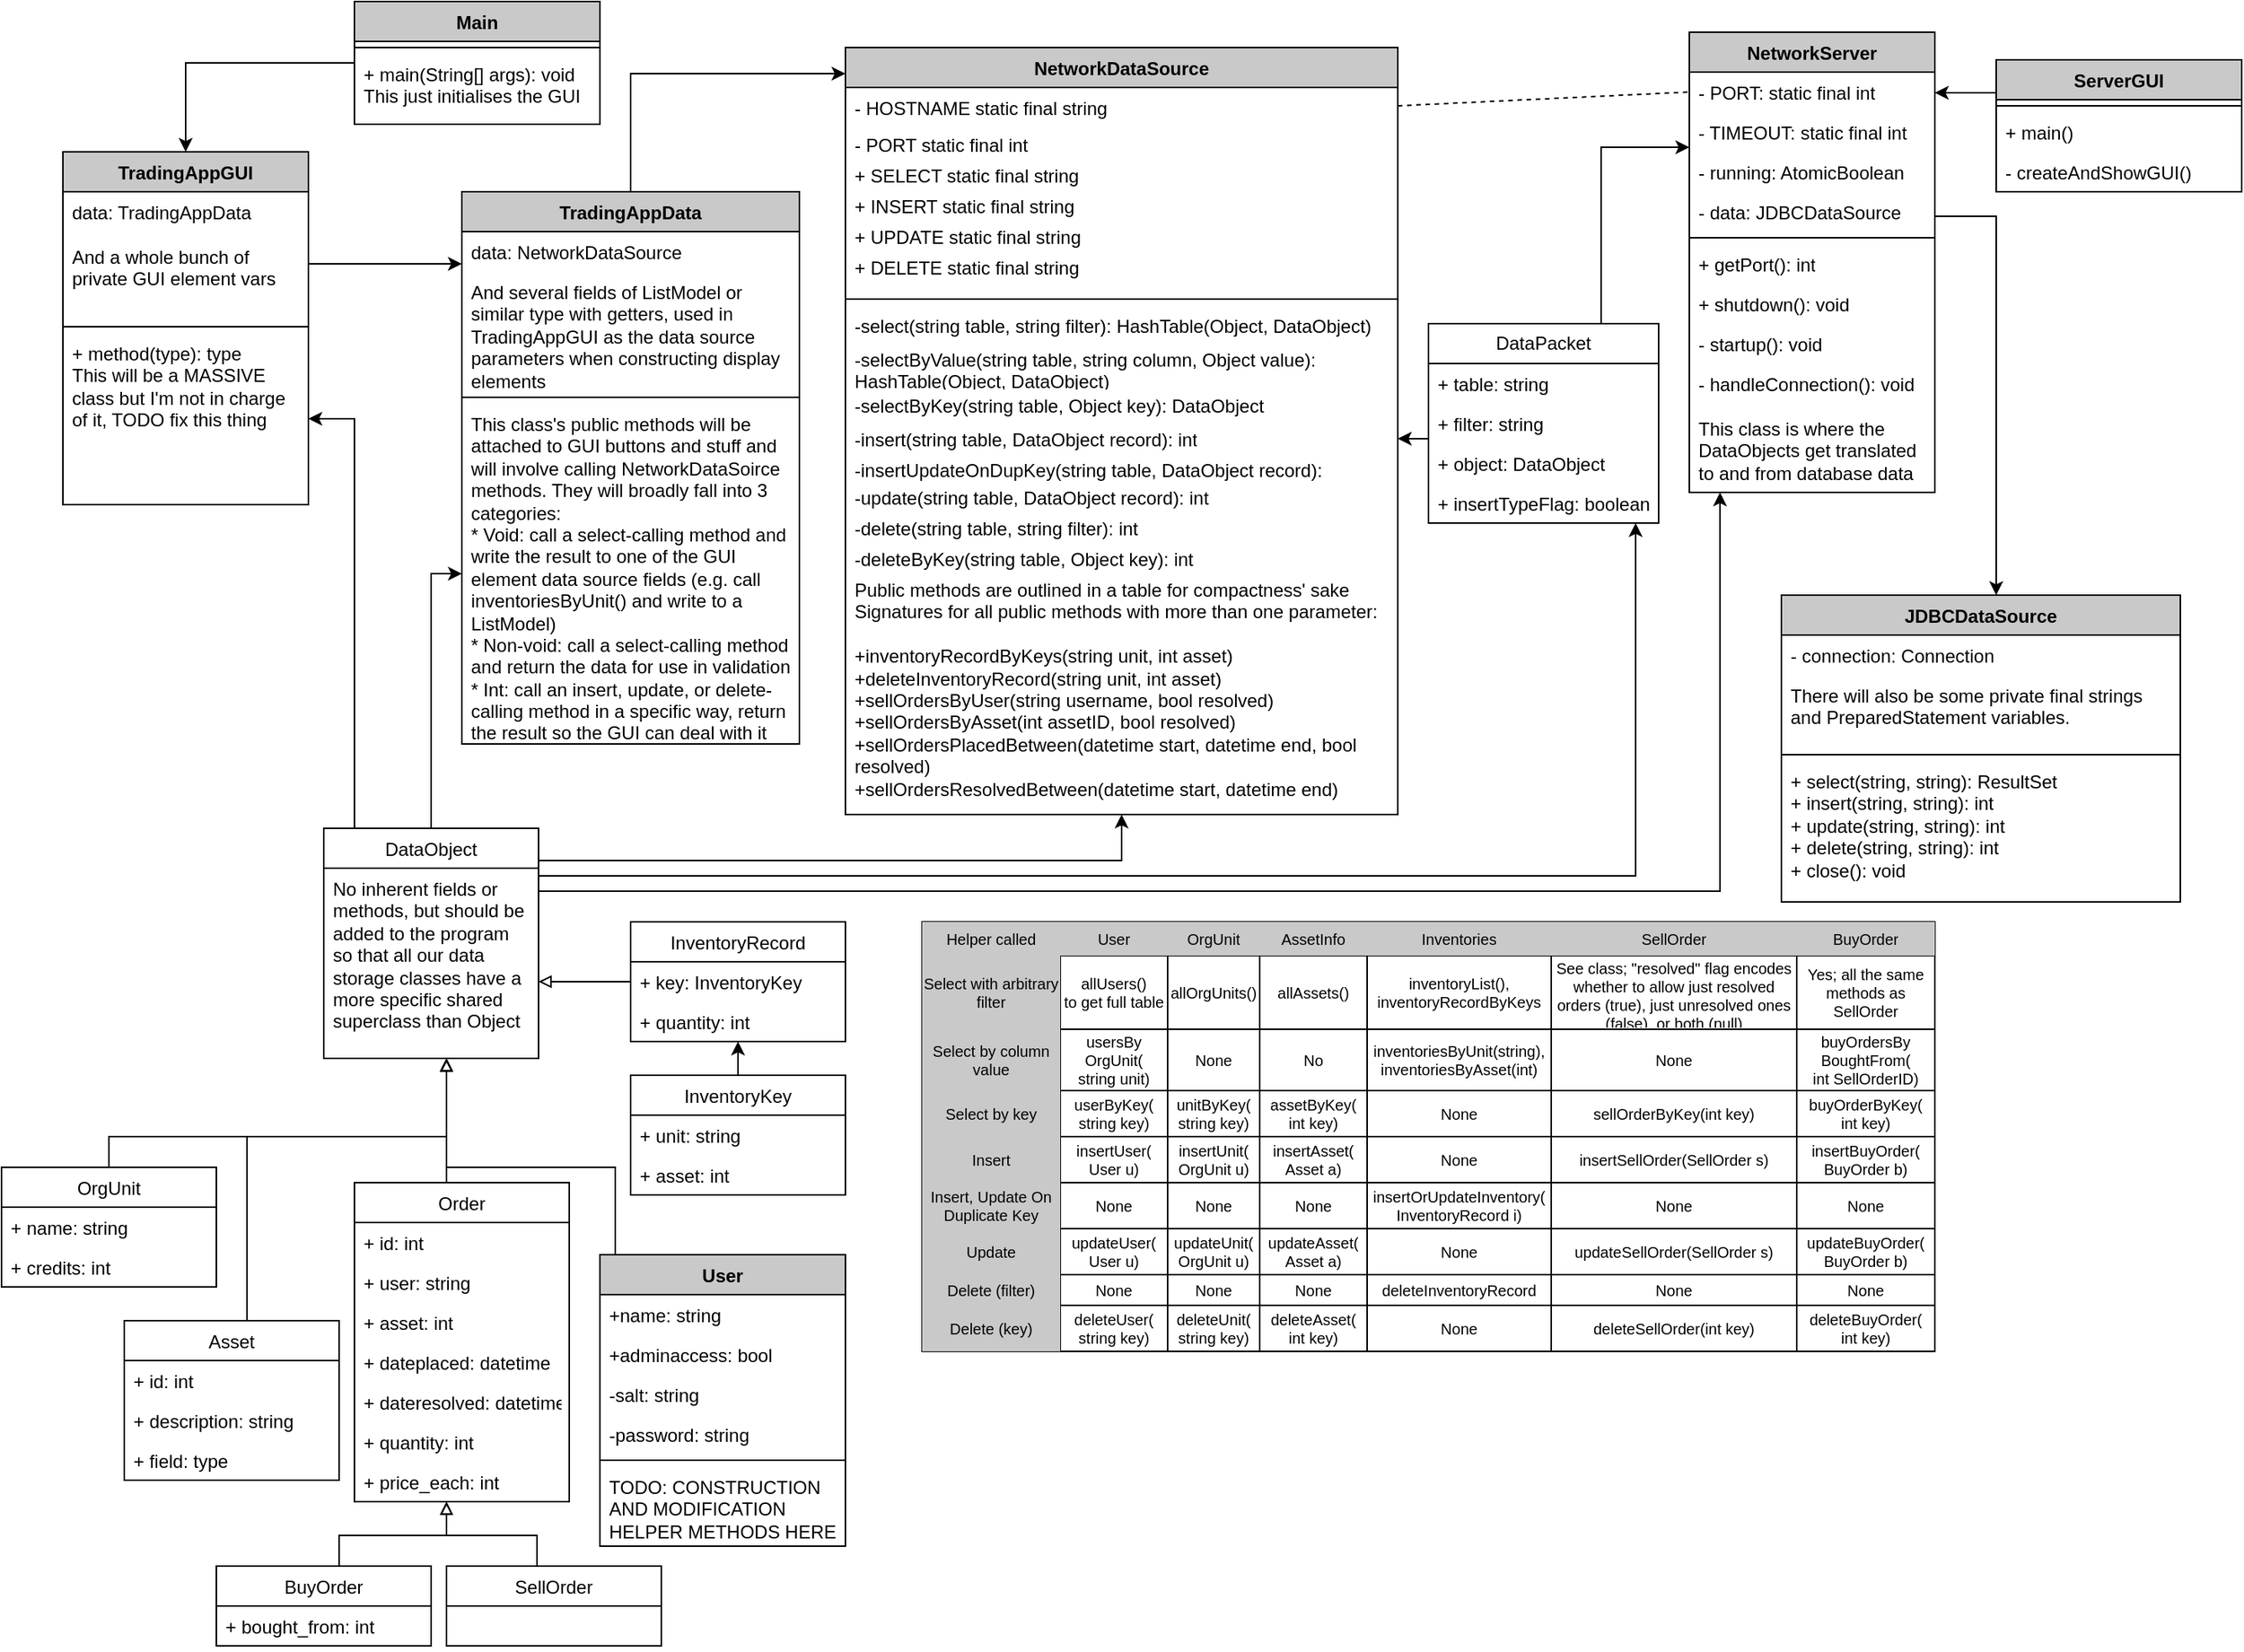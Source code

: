 <mxfile version="14.6.12" type="github">
  <diagram id="C5RBs43oDa-KdzZeNtuy" name="Page-1">
    <mxGraphModel dx="2987" dy="1100" grid="1" gridSize="10" guides="1" tooltips="1" connect="1" arrows="1" fold="1" page="1" pageScale="1" pageWidth="827" pageHeight="1169" math="0" shadow="0">
      <root>
        <mxCell id="WIyWlLk6GJQsqaUBKTNV-0" />
        <mxCell id="WIyWlLk6GJQsqaUBKTNV-1" parent="WIyWlLk6GJQsqaUBKTNV-0" />
        <mxCell id="0jcatp8Q0D0t4g7Fgnds-0" value="NetworkDataSource" style="swimlane;fontStyle=1;align=center;verticalAlign=top;childLayout=stackLayout;horizontal=1;startSize=26;horizontalStack=0;resizeParent=1;resizeParentMax=0;resizeLast=0;collapsible=1;marginBottom=0;fillColor=#C9C9C9;fontSize=12;whiteSpace=wrap;" parent="WIyWlLk6GJQsqaUBKTNV-1" vertex="1">
          <mxGeometry x="-240" y="40" width="360" height="500" as="geometry" />
        </mxCell>
        <mxCell id="0jcatp8Q0D0t4g7Fgnds-1" value="- HOSTNAME static final string" style="text;strokeColor=none;fillColor=none;align=left;verticalAlign=top;spacingLeft=4;spacingRight=4;overflow=hidden;rotatable=0;points=[[0,0.5],[1,0.5]];portConstraint=eastwest;fontSize=12;whiteSpace=wrap;" parent="0jcatp8Q0D0t4g7Fgnds-0" vertex="1">
          <mxGeometry y="26" width="360" height="24" as="geometry" />
        </mxCell>
        <mxCell id="0jcatp8Q0D0t4g7Fgnds-6" value="- PORT static final int" style="text;strokeColor=none;fillColor=none;align=left;verticalAlign=top;spacingLeft=4;spacingRight=4;overflow=hidden;rotatable=0;points=[[0,0.5],[1,0.5]];portConstraint=eastwest;fontSize=12;whiteSpace=wrap;" parent="0jcatp8Q0D0t4g7Fgnds-0" vertex="1">
          <mxGeometry y="50" width="360" height="20" as="geometry" />
        </mxCell>
        <mxCell id="0jcatp8Q0D0t4g7Fgnds-7" value="+ SELECT static final string" style="text;strokeColor=none;fillColor=none;align=left;verticalAlign=top;spacingLeft=4;spacingRight=4;overflow=hidden;rotatable=0;points=[[0,0.5],[1,0.5]];portConstraint=eastwest;fontSize=12;whiteSpace=wrap;" parent="0jcatp8Q0D0t4g7Fgnds-0" vertex="1">
          <mxGeometry y="70" width="360" height="20" as="geometry" />
        </mxCell>
        <mxCell id="0jcatp8Q0D0t4g7Fgnds-8" value="+ INSERT static final string" style="text;strokeColor=none;fillColor=none;align=left;verticalAlign=top;spacingLeft=4;spacingRight=4;overflow=hidden;rotatable=0;points=[[0,0.5],[1,0.5]];portConstraint=eastwest;fontSize=12;whiteSpace=wrap;" parent="0jcatp8Q0D0t4g7Fgnds-0" vertex="1">
          <mxGeometry y="90" width="360" height="20" as="geometry" />
        </mxCell>
        <mxCell id="0jcatp8Q0D0t4g7Fgnds-111" value="+ UPDATE static final string" style="text;strokeColor=none;fillColor=none;align=left;verticalAlign=top;spacingLeft=4;spacingRight=4;overflow=hidden;rotatable=0;points=[[0,0.5],[1,0.5]];portConstraint=eastwest;fontSize=12;whiteSpace=wrap;" parent="0jcatp8Q0D0t4g7Fgnds-0" vertex="1">
          <mxGeometry y="110" width="360" height="20" as="geometry" />
        </mxCell>
        <mxCell id="0jcatp8Q0D0t4g7Fgnds-112" value="+ DELETE static final string" style="text;strokeColor=none;fillColor=none;align=left;verticalAlign=top;spacingLeft=4;spacingRight=4;overflow=hidden;rotatable=0;points=[[0,0.5],[1,0.5]];portConstraint=eastwest;fontSize=12;whiteSpace=wrap;" parent="0jcatp8Q0D0t4g7Fgnds-0" vertex="1">
          <mxGeometry y="130" width="360" height="30" as="geometry" />
        </mxCell>
        <mxCell id="0jcatp8Q0D0t4g7Fgnds-2" value="" style="line;strokeWidth=1;fillColor=none;align=left;verticalAlign=middle;spacingTop=-1;spacingLeft=3;spacingRight=3;rotatable=0;labelPosition=right;points=[];portConstraint=eastwest;fontSize=12;whiteSpace=wrap;" parent="0jcatp8Q0D0t4g7Fgnds-0" vertex="1">
          <mxGeometry y="160" width="360" height="8" as="geometry" />
        </mxCell>
        <mxCell id="0jcatp8Q0D0t4g7Fgnds-3" value="-select(string table, string filter): HashTable(Object, DataObject)" style="text;strokeColor=none;fillColor=none;align=left;verticalAlign=top;spacingLeft=4;spacingRight=4;overflow=hidden;rotatable=0;points=[[0,0.5],[1,0.5]];portConstraint=eastwest;whiteSpace=wrap;fontSize=12;" parent="0jcatp8Q0D0t4g7Fgnds-0" vertex="1">
          <mxGeometry y="168" width="360" height="22" as="geometry" />
        </mxCell>
        <mxCell id="0jcatp8Q0D0t4g7Fgnds-19" value="-selectByValue(string table, string column, Object value): HashTable(Object, DataObject)" style="text;strokeColor=none;fillColor=none;align=left;verticalAlign=top;spacingLeft=4;spacingRight=4;overflow=hidden;rotatable=0;points=[[0,0.5],[1,0.5]];portConstraint=eastwest;whiteSpace=wrap;fontSize=12;" parent="0jcatp8Q0D0t4g7Fgnds-0" vertex="1">
          <mxGeometry y="190" width="360" height="30" as="geometry" />
        </mxCell>
        <mxCell id="0jcatp8Q0D0t4g7Fgnds-18" value="-selectByKey(string table, Object key): DataObject" style="text;strokeColor=none;fillColor=none;align=left;verticalAlign=top;spacingLeft=4;spacingRight=4;overflow=hidden;rotatable=0;points=[[0,0.5],[1,0.5]];portConstraint=eastwest;whiteSpace=wrap;fontSize=12;" parent="0jcatp8Q0D0t4g7Fgnds-0" vertex="1">
          <mxGeometry y="220" width="360" height="22" as="geometry" />
        </mxCell>
        <mxCell id="0jcatp8Q0D0t4g7Fgnds-13" value="-insert(string table, DataObject record): int" style="text;strokeColor=none;fillColor=none;align=left;verticalAlign=top;spacingLeft=4;spacingRight=4;overflow=hidden;rotatable=0;points=[[0,0.5],[1,0.5]];portConstraint=eastwest;whiteSpace=wrap;fontSize=12;" parent="0jcatp8Q0D0t4g7Fgnds-0" vertex="1">
          <mxGeometry y="242" width="360" height="20" as="geometry" />
        </mxCell>
        <mxCell id="0jcatp8Q0D0t4g7Fgnds-10" value="-insertUpdateOnDupKey(string table, DataObject record): int&amp;nbsp;" style="text;strokeColor=none;fillColor=none;align=left;verticalAlign=top;spacingLeft=4;spacingRight=4;overflow=hidden;rotatable=0;points=[[0,0.5],[1,0.5]];portConstraint=eastwest;whiteSpace=wrap;fontSize=12;" parent="0jcatp8Q0D0t4g7Fgnds-0" vertex="1">
          <mxGeometry y="262" width="360" height="18" as="geometry" />
        </mxCell>
        <mxCell id="0jcatp8Q0D0t4g7Fgnds-11" value="-update(string table, DataObject record): int" style="text;strokeColor=none;fillColor=none;align=left;verticalAlign=top;spacingLeft=4;spacingRight=4;overflow=hidden;rotatable=0;points=[[0,0.5],[1,0.5]];portConstraint=eastwest;whiteSpace=wrap;fontSize=12;" parent="0jcatp8Q0D0t4g7Fgnds-0" vertex="1">
          <mxGeometry y="280" width="360" height="20" as="geometry" />
        </mxCell>
        <mxCell id="0jcatp8Q0D0t4g7Fgnds-16" value="-delete(string table, string filter): int" style="text;strokeColor=none;fillColor=none;align=left;verticalAlign=top;spacingLeft=4;spacingRight=4;overflow=hidden;rotatable=0;points=[[0,0.5],[1,0.5]];portConstraint=eastwest;whiteSpace=wrap;fontSize=12;" parent="0jcatp8Q0D0t4g7Fgnds-0" vertex="1">
          <mxGeometry y="300" width="360" height="20" as="geometry" />
        </mxCell>
        <mxCell id="0jcatp8Q0D0t4g7Fgnds-17" value="-deleteByKey(string table, Object key): int" style="text;strokeColor=none;fillColor=none;align=left;verticalAlign=top;spacingLeft=4;spacingRight=4;overflow=hidden;rotatable=0;points=[[0,0.5],[1,0.5]];portConstraint=eastwest;whiteSpace=wrap;fontSize=12;" parent="0jcatp8Q0D0t4g7Fgnds-0" vertex="1">
          <mxGeometry y="320" width="360" height="20" as="geometry" />
        </mxCell>
        <mxCell id="0jcatp8Q0D0t4g7Fgnds-14" value="Public methods are outlined in a table for compactness&#39; sake&#xa;Signatures for all public methods with more than one parameter:&#xa;&#xa;+inventoryRecordByKeys(string unit, int asset)&#xa;+deleteInventoryRecord(string unit, int asset)&#xa;+sellOrdersByUser(string username, bool resolved)&#xa;+sellOrdersByAsset(int assetID, bool resolved)&#xa;+sellOrdersPlacedBetween(datetime start, datetime end, bool resolved)&#xa;+sellOrdersResolvedBetween(datetime start, datetime end)" style="text;strokeColor=none;fillColor=none;align=left;verticalAlign=top;spacingLeft=4;spacingRight=4;overflow=hidden;rotatable=0;points=[[0,0.5],[1,0.5]];portConstraint=eastwest;whiteSpace=wrap;fontSize=12;" parent="0jcatp8Q0D0t4g7Fgnds-0" vertex="1">
          <mxGeometry y="340" width="360" height="160" as="geometry" />
        </mxCell>
        <mxCell id="0jcatp8Q0D0t4g7Fgnds-20" value="" style="shape=table;html=1;whiteSpace=wrap;startSize=0;container=1;collapsible=0;childLayout=tableLayout;fontSize=10;" parent="WIyWlLk6GJQsqaUBKTNV-1" vertex="1">
          <mxGeometry x="-190" y="610" width="660" height="280" as="geometry" />
        </mxCell>
        <mxCell id="0jcatp8Q0D0t4g7Fgnds-21" value="" style="shape=partialRectangle;html=1;whiteSpace=wrap;collapsible=0;dropTarget=0;pointerEvents=0;fillColor=none;top=0;left=0;bottom=0;right=0;points=[[0,0.5],[1,0.5]];portConstraint=eastwest;fontSize=10;" parent="0jcatp8Q0D0t4g7Fgnds-20" vertex="1">
          <mxGeometry width="660" height="22" as="geometry" />
        </mxCell>
        <mxCell id="0jcatp8Q0D0t4g7Fgnds-42" value="Helper called" style="shape=partialRectangle;html=1;whiteSpace=wrap;connectable=0;top=0;left=0;bottom=0;right=0;overflow=hidden;strokeWidth=1;perimeterSpacing=0;fillColor=#C9C9C9;fontSize=10;" parent="0jcatp8Q0D0t4g7Fgnds-21" vertex="1">
          <mxGeometry width="90" height="22" as="geometry" />
        </mxCell>
        <mxCell id="0jcatp8Q0D0t4g7Fgnds-22" value="User" style="shape=partialRectangle;html=1;whiteSpace=wrap;connectable=0;top=0;left=0;bottom=0;right=0;overflow=hidden;fillColor=#C9C9C9;fontSize=10;" parent="0jcatp8Q0D0t4g7Fgnds-21" vertex="1">
          <mxGeometry x="90" width="70" height="22" as="geometry" />
        </mxCell>
        <mxCell id="0jcatp8Q0D0t4g7Fgnds-23" value="OrgUnit" style="shape=partialRectangle;html=1;whiteSpace=wrap;connectable=0;top=0;left=0;bottom=0;right=0;overflow=hidden;fillColor=#C9C9C9;fontSize=10;" parent="0jcatp8Q0D0t4g7Fgnds-21" vertex="1">
          <mxGeometry x="160" width="60" height="22" as="geometry" />
        </mxCell>
        <mxCell id="0jcatp8Q0D0t4g7Fgnds-24" value="AssetInfo" style="shape=partialRectangle;html=1;whiteSpace=wrap;connectable=0;top=0;left=0;bottom=0;right=0;overflow=hidden;fillColor=#C9C9C9;fontSize=10;" parent="0jcatp8Q0D0t4g7Fgnds-21" vertex="1">
          <mxGeometry x="220" width="70" height="22" as="geometry" />
        </mxCell>
        <mxCell id="0jcatp8Q0D0t4g7Fgnds-33" value="Inventories" style="shape=partialRectangle;html=1;whiteSpace=wrap;connectable=0;top=0;left=0;bottom=0;right=0;overflow=hidden;fillColor=#C9C9C9;fontSize=10;" parent="0jcatp8Q0D0t4g7Fgnds-21" vertex="1">
          <mxGeometry x="290" width="120" height="22" as="geometry" />
        </mxCell>
        <mxCell id="0jcatp8Q0D0t4g7Fgnds-36" value="SellOrder" style="shape=partialRectangle;html=1;whiteSpace=wrap;connectable=0;top=0;left=0;bottom=0;right=0;overflow=hidden;fillColor=#C9C9C9;fontSize=10;" parent="0jcatp8Q0D0t4g7Fgnds-21" vertex="1">
          <mxGeometry x="410" width="160" height="22" as="geometry" />
        </mxCell>
        <mxCell id="0jcatp8Q0D0t4g7Fgnds-39" value="BuyOrder" style="shape=partialRectangle;html=1;whiteSpace=wrap;connectable=0;top=0;left=0;bottom=0;right=0;overflow=hidden;fillColor=#C9C9C9;fontSize=10;" parent="0jcatp8Q0D0t4g7Fgnds-21" vertex="1">
          <mxGeometry x="570" width="90" height="22" as="geometry" />
        </mxCell>
        <mxCell id="0jcatp8Q0D0t4g7Fgnds-25" value="" style="shape=partialRectangle;html=1;whiteSpace=wrap;collapsible=0;dropTarget=0;pointerEvents=0;fillColor=none;top=0;left=0;bottom=0;right=0;points=[[0,0.5],[1,0.5]];portConstraint=eastwest;fontSize=10;" parent="0jcatp8Q0D0t4g7Fgnds-20" vertex="1">
          <mxGeometry y="22" width="660" height="48" as="geometry" />
        </mxCell>
        <mxCell id="0jcatp8Q0D0t4g7Fgnds-43" value="Select with arbitrary filter" style="shape=partialRectangle;html=1;whiteSpace=wrap;connectable=0;top=0;left=0;bottom=0;right=0;overflow=hidden;strokeWidth=1;perimeterSpacing=0;fillColor=#C9C9C9;fontSize=10;" parent="0jcatp8Q0D0t4g7Fgnds-25" vertex="1">
          <mxGeometry width="90" height="48" as="geometry" />
        </mxCell>
        <mxCell id="0jcatp8Q0D0t4g7Fgnds-26" value="allUsers()&lt;br style=&quot;font-size: 10px;&quot;&gt;to get full table" style="shape=partialRectangle;html=1;whiteSpace=wrap;connectable=0;fillColor=none;top=0;left=0;bottom=0;right=0;overflow=hidden;fontSize=10;" parent="0jcatp8Q0D0t4g7Fgnds-25" vertex="1">
          <mxGeometry x="90" width="70" height="48" as="geometry" />
        </mxCell>
        <mxCell id="0jcatp8Q0D0t4g7Fgnds-27" value="allOrgUnits()" style="shape=partialRectangle;html=1;whiteSpace=wrap;connectable=0;fillColor=none;top=0;left=0;bottom=0;right=0;overflow=hidden;fontSize=10;" parent="0jcatp8Q0D0t4g7Fgnds-25" vertex="1">
          <mxGeometry x="160" width="60" height="48" as="geometry" />
        </mxCell>
        <mxCell id="0jcatp8Q0D0t4g7Fgnds-28" value="allAssets()" style="shape=partialRectangle;html=1;whiteSpace=wrap;connectable=0;fillColor=none;top=0;left=0;bottom=0;right=0;overflow=hidden;fontSize=10;" parent="0jcatp8Q0D0t4g7Fgnds-25" vertex="1">
          <mxGeometry x="220" width="70" height="48" as="geometry" />
        </mxCell>
        <mxCell id="0jcatp8Q0D0t4g7Fgnds-34" value="inventoryList(), inventoryRecordByKeys" style="shape=partialRectangle;html=1;whiteSpace=wrap;connectable=0;fillColor=none;top=0;left=0;bottom=0;right=0;overflow=hidden;fontSize=10;" parent="0jcatp8Q0D0t4g7Fgnds-25" vertex="1">
          <mxGeometry x="290" width="120" height="48" as="geometry" />
        </mxCell>
        <mxCell id="0jcatp8Q0D0t4g7Fgnds-37" value="See class;&amp;nbsp;&lt;span style=&quot;text-align: left; font-size: 10px;&quot;&gt;&quot;resolved&quot; flag encodes whether to allow just resolved orders (true), just unresolved ones (false), or both (null)&lt;/span&gt;" style="shape=partialRectangle;html=1;connectable=0;fillColor=none;top=0;left=0;bottom=0;right=0;overflow=hidden;whiteSpace=wrap;fontSize=10;" parent="0jcatp8Q0D0t4g7Fgnds-25" vertex="1">
          <mxGeometry x="410" width="160" height="48" as="geometry" />
        </mxCell>
        <mxCell id="0jcatp8Q0D0t4g7Fgnds-40" value="Yes; all the same methods as SellOrder" style="shape=partialRectangle;html=1;whiteSpace=wrap;connectable=0;fillColor=none;top=0;left=0;bottom=0;right=0;overflow=hidden;fontSize=10;" parent="0jcatp8Q0D0t4g7Fgnds-25" vertex="1">
          <mxGeometry x="570" width="90" height="48" as="geometry" />
        </mxCell>
        <mxCell id="0jcatp8Q0D0t4g7Fgnds-77" style="shape=partialRectangle;html=1;whiteSpace=wrap;collapsible=0;dropTarget=0;pointerEvents=0;fillColor=none;top=0;left=0;bottom=0;right=0;points=[[0,0.5],[1,0.5]];portConstraint=eastwest;fontSize=10;" parent="0jcatp8Q0D0t4g7Fgnds-20" vertex="1">
          <mxGeometry y="70" width="660" height="40" as="geometry" />
        </mxCell>
        <mxCell id="0jcatp8Q0D0t4g7Fgnds-78" value="Select by column value" style="shape=partialRectangle;html=1;whiteSpace=wrap;connectable=0;top=0;left=0;bottom=0;right=0;overflow=hidden;strokeWidth=1;perimeterSpacing=0;fillColor=#C9C9C9;fontSize=10;" parent="0jcatp8Q0D0t4g7Fgnds-77" vertex="1">
          <mxGeometry width="90" height="40" as="geometry" />
        </mxCell>
        <mxCell id="0jcatp8Q0D0t4g7Fgnds-79" value="usersBy&lt;br style=&quot;font-size: 10px;&quot;&gt;OrgUnit(&lt;br style=&quot;font-size: 10px;&quot;&gt;string unit)" style="shape=partialRectangle;html=1;whiteSpace=wrap;connectable=0;fillColor=none;top=0;left=0;bottom=0;right=0;overflow=hidden;fontSize=10;" parent="0jcatp8Q0D0t4g7Fgnds-77" vertex="1">
          <mxGeometry x="90" width="70" height="40" as="geometry" />
        </mxCell>
        <mxCell id="0jcatp8Q0D0t4g7Fgnds-80" value="None" style="shape=partialRectangle;html=1;whiteSpace=wrap;connectable=0;fillColor=none;top=0;left=0;bottom=0;right=0;overflow=hidden;fontSize=10;" parent="0jcatp8Q0D0t4g7Fgnds-77" vertex="1">
          <mxGeometry x="160" width="60" height="40" as="geometry" />
        </mxCell>
        <mxCell id="0jcatp8Q0D0t4g7Fgnds-81" value="No" style="shape=partialRectangle;html=1;whiteSpace=wrap;connectable=0;fillColor=none;top=0;left=0;bottom=0;right=0;overflow=hidden;fontSize=10;" parent="0jcatp8Q0D0t4g7Fgnds-77" vertex="1">
          <mxGeometry x="220" width="70" height="40" as="geometry" />
        </mxCell>
        <mxCell id="0jcatp8Q0D0t4g7Fgnds-82" value="&amp;nbsp;inventoriesByUnit(string),&amp;nbsp; inventoriesByAsset(int)" style="shape=partialRectangle;html=1;whiteSpace=wrap;connectable=0;fillColor=none;top=0;left=0;bottom=0;right=0;overflow=hidden;fontSize=10;" parent="0jcatp8Q0D0t4g7Fgnds-77" vertex="1">
          <mxGeometry x="290" width="120" height="40" as="geometry" />
        </mxCell>
        <mxCell id="0jcatp8Q0D0t4g7Fgnds-83" value="None" style="shape=partialRectangle;html=1;whiteSpace=wrap;connectable=0;fillColor=none;top=0;left=0;bottom=0;right=0;overflow=hidden;fontSize=10;" parent="0jcatp8Q0D0t4g7Fgnds-77" vertex="1">
          <mxGeometry x="410" width="160" height="40" as="geometry" />
        </mxCell>
        <mxCell id="0jcatp8Q0D0t4g7Fgnds-84" value="buyOrdersBy&lt;br style=&quot;font-size: 10px;&quot;&gt;BoughtFrom(&lt;br style=&quot;font-size: 10px;&quot;&gt;int SellOrderID)" style="shape=partialRectangle;html=1;whiteSpace=wrap;connectable=0;fillColor=none;top=0;left=0;bottom=0;right=0;overflow=hidden;fontSize=10;" parent="0jcatp8Q0D0t4g7Fgnds-77" vertex="1">
          <mxGeometry x="570" width="90" height="40" as="geometry" />
        </mxCell>
        <mxCell id="0jcatp8Q0D0t4g7Fgnds-85" style="shape=partialRectangle;html=1;whiteSpace=wrap;collapsible=0;dropTarget=0;pointerEvents=0;fillColor=none;top=0;left=0;bottom=0;right=0;points=[[0,0.5],[1,0.5]];portConstraint=eastwest;fontSize=10;" parent="0jcatp8Q0D0t4g7Fgnds-20" vertex="1">
          <mxGeometry y="110" width="660" height="30" as="geometry" />
        </mxCell>
        <mxCell id="0jcatp8Q0D0t4g7Fgnds-86" value="Select by key" style="shape=partialRectangle;html=1;whiteSpace=wrap;connectable=0;top=0;left=0;bottom=0;right=0;overflow=hidden;strokeWidth=1;perimeterSpacing=0;fillColor=#C9C9C9;fontSize=10;" parent="0jcatp8Q0D0t4g7Fgnds-85" vertex="1">
          <mxGeometry width="90" height="30" as="geometry" />
        </mxCell>
        <mxCell id="0jcatp8Q0D0t4g7Fgnds-87" value="userByKey(&lt;br style=&quot;font-size: 10px;&quot;&gt;string key)" style="shape=partialRectangle;html=1;whiteSpace=wrap;connectable=0;fillColor=none;top=0;left=0;bottom=0;right=0;overflow=hidden;fontSize=10;" parent="0jcatp8Q0D0t4g7Fgnds-85" vertex="1">
          <mxGeometry x="90" width="70" height="30" as="geometry" />
        </mxCell>
        <mxCell id="0jcatp8Q0D0t4g7Fgnds-88" value="unitByKey(&lt;br style=&quot;font-size: 10px;&quot;&gt;string key)" style="shape=partialRectangle;html=1;whiteSpace=wrap;connectable=0;fillColor=none;top=0;left=0;bottom=0;right=0;overflow=hidden;fontSize=10;" parent="0jcatp8Q0D0t4g7Fgnds-85" vertex="1">
          <mxGeometry x="160" width="60" height="30" as="geometry" />
        </mxCell>
        <mxCell id="0jcatp8Q0D0t4g7Fgnds-89" value="assetByKey(&lt;br style=&quot;font-size: 10px;&quot;&gt;int key)" style="shape=partialRectangle;html=1;whiteSpace=wrap;connectable=0;fillColor=none;top=0;left=0;bottom=0;right=0;overflow=hidden;fontSize=10;" parent="0jcatp8Q0D0t4g7Fgnds-85" vertex="1">
          <mxGeometry x="220" width="70" height="30" as="geometry" />
        </mxCell>
        <mxCell id="0jcatp8Q0D0t4g7Fgnds-90" value="None" style="shape=partialRectangle;html=1;whiteSpace=wrap;connectable=0;fillColor=none;top=0;left=0;bottom=0;right=0;overflow=hidden;fontSize=10;" parent="0jcatp8Q0D0t4g7Fgnds-85" vertex="1">
          <mxGeometry x="290" width="120" height="30" as="geometry" />
        </mxCell>
        <mxCell id="0jcatp8Q0D0t4g7Fgnds-91" value="sellOrderByKey(int key)" style="shape=partialRectangle;html=1;whiteSpace=wrap;connectable=0;fillColor=none;top=0;left=0;bottom=0;right=0;overflow=hidden;fontSize=10;" parent="0jcatp8Q0D0t4g7Fgnds-85" vertex="1">
          <mxGeometry x="410" width="160" height="30" as="geometry" />
        </mxCell>
        <mxCell id="0jcatp8Q0D0t4g7Fgnds-92" value="buyOrderByKey(&lt;br style=&quot;font-size: 10px;&quot;&gt;int key)" style="shape=partialRectangle;html=1;whiteSpace=wrap;connectable=0;fillColor=none;top=0;left=0;bottom=0;right=0;overflow=hidden;fontSize=10;" parent="0jcatp8Q0D0t4g7Fgnds-85" vertex="1">
          <mxGeometry x="570" width="90" height="30" as="geometry" />
        </mxCell>
        <mxCell id="0jcatp8Q0D0t4g7Fgnds-69" style="shape=partialRectangle;html=1;whiteSpace=wrap;collapsible=0;dropTarget=0;pointerEvents=0;fillColor=none;top=0;left=0;bottom=0;right=0;points=[[0,0.5],[1,0.5]];portConstraint=eastwest;fontSize=10;" parent="0jcatp8Q0D0t4g7Fgnds-20" vertex="1">
          <mxGeometry y="140" width="660" height="30" as="geometry" />
        </mxCell>
        <mxCell id="0jcatp8Q0D0t4g7Fgnds-70" value="Insert" style="shape=partialRectangle;html=1;whiteSpace=wrap;connectable=0;top=0;left=0;bottom=0;right=0;overflow=hidden;strokeWidth=1;perimeterSpacing=0;fillColor=#C9C9C9;fontSize=10;" parent="0jcatp8Q0D0t4g7Fgnds-69" vertex="1">
          <mxGeometry width="90" height="30" as="geometry" />
        </mxCell>
        <mxCell id="0jcatp8Q0D0t4g7Fgnds-71" value="insertUser(&lt;br style=&quot;font-size: 10px;&quot;&gt;User u)" style="shape=partialRectangle;html=1;whiteSpace=wrap;connectable=0;fillColor=none;top=0;left=0;bottom=0;right=0;overflow=hidden;fontSize=10;" parent="0jcatp8Q0D0t4g7Fgnds-69" vertex="1">
          <mxGeometry x="90" width="70" height="30" as="geometry" />
        </mxCell>
        <mxCell id="0jcatp8Q0D0t4g7Fgnds-72" value="insertUnit(&lt;br style=&quot;font-size: 10px;&quot;&gt;OrgUnit u)" style="shape=partialRectangle;html=1;whiteSpace=wrap;connectable=0;fillColor=none;top=0;left=0;bottom=0;right=0;overflow=hidden;fontSize=10;" parent="0jcatp8Q0D0t4g7Fgnds-69" vertex="1">
          <mxGeometry x="160" width="60" height="30" as="geometry" />
        </mxCell>
        <mxCell id="0jcatp8Q0D0t4g7Fgnds-73" value="insertAsset(&lt;br style=&quot;font-size: 10px;&quot;&gt;Asset a)" style="shape=partialRectangle;html=1;whiteSpace=wrap;connectable=0;fillColor=none;top=0;left=0;bottom=0;right=0;overflow=hidden;fontSize=10;" parent="0jcatp8Q0D0t4g7Fgnds-69" vertex="1">
          <mxGeometry x="220" width="70" height="30" as="geometry" />
        </mxCell>
        <mxCell id="0jcatp8Q0D0t4g7Fgnds-74" value="None" style="shape=partialRectangle;html=1;whiteSpace=wrap;connectable=0;fillColor=none;top=0;left=0;bottom=0;right=0;overflow=hidden;fontSize=10;" parent="0jcatp8Q0D0t4g7Fgnds-69" vertex="1">
          <mxGeometry x="290" width="120" height="30" as="geometry" />
        </mxCell>
        <mxCell id="0jcatp8Q0D0t4g7Fgnds-75" value="insertSellOrder(SellOrder s)" style="shape=partialRectangle;html=1;whiteSpace=wrap;connectable=0;fillColor=none;top=0;left=0;bottom=0;right=0;overflow=hidden;fontSize=10;" parent="0jcatp8Q0D0t4g7Fgnds-69" vertex="1">
          <mxGeometry x="410" width="160" height="30" as="geometry" />
        </mxCell>
        <mxCell id="0jcatp8Q0D0t4g7Fgnds-76" value="insertBuyOrder(&lt;br style=&quot;font-size: 10px;&quot;&gt;BuyOrder b)" style="shape=partialRectangle;html=1;whiteSpace=wrap;connectable=0;fillColor=none;top=0;left=0;bottom=0;right=0;overflow=hidden;fontSize=10;" parent="0jcatp8Q0D0t4g7Fgnds-69" vertex="1">
          <mxGeometry x="570" width="90" height="30" as="geometry" />
        </mxCell>
        <mxCell id="0jcatp8Q0D0t4g7Fgnds-95" style="shape=partialRectangle;html=1;whiteSpace=wrap;collapsible=0;dropTarget=0;pointerEvents=0;fillColor=none;top=0;left=0;bottom=0;right=0;points=[[0,0.5],[1,0.5]];portConstraint=eastwest;fontSize=10;" parent="0jcatp8Q0D0t4g7Fgnds-20" vertex="1">
          <mxGeometry y="170" width="660" height="30" as="geometry" />
        </mxCell>
        <mxCell id="0jcatp8Q0D0t4g7Fgnds-96" value="Insert, Update On Duplicate Key" style="shape=partialRectangle;html=1;whiteSpace=wrap;connectable=0;top=0;left=0;bottom=0;right=0;overflow=hidden;strokeWidth=1;perimeterSpacing=0;fillColor=#C9C9C9;fontSize=10;" parent="0jcatp8Q0D0t4g7Fgnds-95" vertex="1">
          <mxGeometry width="90" height="30" as="geometry" />
        </mxCell>
        <mxCell id="0jcatp8Q0D0t4g7Fgnds-97" value="None" style="shape=partialRectangle;html=1;whiteSpace=wrap;connectable=0;fillColor=none;top=0;left=0;bottom=0;right=0;overflow=hidden;fontSize=10;" parent="0jcatp8Q0D0t4g7Fgnds-95" vertex="1">
          <mxGeometry x="90" width="70" height="30" as="geometry" />
        </mxCell>
        <mxCell id="0jcatp8Q0D0t4g7Fgnds-98" value="None" style="shape=partialRectangle;html=1;whiteSpace=wrap;connectable=0;fillColor=none;top=0;left=0;bottom=0;right=0;overflow=hidden;fontSize=10;" parent="0jcatp8Q0D0t4g7Fgnds-95" vertex="1">
          <mxGeometry x="160" width="60" height="30" as="geometry" />
        </mxCell>
        <mxCell id="0jcatp8Q0D0t4g7Fgnds-99" value="None" style="shape=partialRectangle;html=1;whiteSpace=wrap;connectable=0;fillColor=none;top=0;left=0;bottom=0;right=0;overflow=hidden;fontSize=10;" parent="0jcatp8Q0D0t4g7Fgnds-95" vertex="1">
          <mxGeometry x="220" width="70" height="30" as="geometry" />
        </mxCell>
        <mxCell id="0jcatp8Q0D0t4g7Fgnds-100" value="insertOrUpdateInventory(&lt;br style=&quot;font-size: 10px;&quot;&gt;InventoryRecord i)" style="shape=partialRectangle;html=1;whiteSpace=wrap;connectable=0;fillColor=none;top=0;left=0;bottom=0;right=0;overflow=hidden;fontSize=10;" parent="0jcatp8Q0D0t4g7Fgnds-95" vertex="1">
          <mxGeometry x="290" width="120" height="30" as="geometry" />
        </mxCell>
        <mxCell id="0jcatp8Q0D0t4g7Fgnds-101" value="None" style="shape=partialRectangle;html=1;whiteSpace=wrap;connectable=0;fillColor=none;top=0;left=0;bottom=0;right=0;overflow=hidden;fontSize=10;" parent="0jcatp8Q0D0t4g7Fgnds-95" vertex="1">
          <mxGeometry x="410" width="160" height="30" as="geometry" />
        </mxCell>
        <mxCell id="0jcatp8Q0D0t4g7Fgnds-102" value="None" style="shape=partialRectangle;html=1;whiteSpace=wrap;connectable=0;fillColor=none;top=0;left=0;bottom=0;right=0;overflow=hidden;fontSize=10;" parent="0jcatp8Q0D0t4g7Fgnds-95" vertex="1">
          <mxGeometry x="570" width="90" height="30" as="geometry" />
        </mxCell>
        <mxCell id="0jcatp8Q0D0t4g7Fgnds-61" style="shape=partialRectangle;html=1;whiteSpace=wrap;collapsible=0;dropTarget=0;pointerEvents=0;fillColor=none;top=0;left=0;bottom=0;right=0;points=[[0,0.5],[1,0.5]];portConstraint=eastwest;fontSize=10;" parent="0jcatp8Q0D0t4g7Fgnds-20" vertex="1">
          <mxGeometry y="200" width="660" height="30" as="geometry" />
        </mxCell>
        <mxCell id="0jcatp8Q0D0t4g7Fgnds-62" value="Update" style="shape=partialRectangle;html=1;whiteSpace=wrap;connectable=0;top=0;left=0;bottom=0;right=0;overflow=hidden;strokeWidth=1;perimeterSpacing=0;fillColor=#C9C9C9;fontSize=10;" parent="0jcatp8Q0D0t4g7Fgnds-61" vertex="1">
          <mxGeometry width="90" height="30" as="geometry" />
        </mxCell>
        <mxCell id="0jcatp8Q0D0t4g7Fgnds-63" value="updateUser(&lt;br style=&quot;font-size: 10px;&quot;&gt;User u)" style="shape=partialRectangle;html=1;whiteSpace=wrap;connectable=0;fillColor=none;top=0;left=0;bottom=0;right=0;overflow=hidden;fontSize=10;" parent="0jcatp8Q0D0t4g7Fgnds-61" vertex="1">
          <mxGeometry x="90" width="70" height="30" as="geometry" />
        </mxCell>
        <mxCell id="0jcatp8Q0D0t4g7Fgnds-64" value="updateUnit(&lt;br style=&quot;font-size: 10px;&quot;&gt;OrgUnit u)" style="shape=partialRectangle;html=1;whiteSpace=wrap;connectable=0;fillColor=none;top=0;left=0;bottom=0;right=0;overflow=hidden;fontSize=10;" parent="0jcatp8Q0D0t4g7Fgnds-61" vertex="1">
          <mxGeometry x="160" width="60" height="30" as="geometry" />
        </mxCell>
        <mxCell id="0jcatp8Q0D0t4g7Fgnds-65" value="updateAsset(&lt;br style=&quot;font-size: 10px;&quot;&gt;Asset a)" style="shape=partialRectangle;html=1;whiteSpace=wrap;connectable=0;fillColor=none;top=0;left=0;bottom=0;right=0;overflow=hidden;fontSize=10;" parent="0jcatp8Q0D0t4g7Fgnds-61" vertex="1">
          <mxGeometry x="220" width="70" height="30" as="geometry" />
        </mxCell>
        <mxCell id="0jcatp8Q0D0t4g7Fgnds-66" value="None" style="shape=partialRectangle;html=1;whiteSpace=wrap;connectable=0;fillColor=none;top=0;left=0;bottom=0;right=0;overflow=hidden;fontSize=10;" parent="0jcatp8Q0D0t4g7Fgnds-61" vertex="1">
          <mxGeometry x="290" width="120" height="30" as="geometry" />
        </mxCell>
        <mxCell id="0jcatp8Q0D0t4g7Fgnds-67" value="updateSellOrder(SellOrder s)" style="shape=partialRectangle;html=1;whiteSpace=wrap;connectable=0;fillColor=none;top=0;left=0;bottom=0;right=0;overflow=hidden;fontSize=10;" parent="0jcatp8Q0D0t4g7Fgnds-61" vertex="1">
          <mxGeometry x="410" width="160" height="30" as="geometry" />
        </mxCell>
        <mxCell id="0jcatp8Q0D0t4g7Fgnds-68" value="updateBuyOrder(&lt;br style=&quot;font-size: 10px;&quot;&gt;BuyOrder b)" style="shape=partialRectangle;html=1;whiteSpace=wrap;connectable=0;fillColor=none;top=0;left=0;bottom=0;right=0;overflow=hidden;fontSize=10;" parent="0jcatp8Q0D0t4g7Fgnds-61" vertex="1">
          <mxGeometry x="570" width="90" height="30" as="geometry" />
        </mxCell>
        <mxCell id="0jcatp8Q0D0t4g7Fgnds-53" style="shape=partialRectangle;html=1;whiteSpace=wrap;collapsible=0;dropTarget=0;pointerEvents=0;fillColor=none;top=0;left=0;bottom=0;right=0;points=[[0,0.5],[1,0.5]];portConstraint=eastwest;fontSize=10;" parent="0jcatp8Q0D0t4g7Fgnds-20" vertex="1">
          <mxGeometry y="230" width="660" height="20" as="geometry" />
        </mxCell>
        <mxCell id="0jcatp8Q0D0t4g7Fgnds-54" value="Delete (filter)" style="shape=partialRectangle;html=1;whiteSpace=wrap;connectable=0;top=0;left=0;bottom=0;right=0;overflow=hidden;strokeWidth=1;perimeterSpacing=0;fillColor=#C9C9C9;fontSize=10;" parent="0jcatp8Q0D0t4g7Fgnds-53" vertex="1">
          <mxGeometry width="90" height="20" as="geometry" />
        </mxCell>
        <mxCell id="0jcatp8Q0D0t4g7Fgnds-55" value="None" style="shape=partialRectangle;html=1;whiteSpace=wrap;connectable=0;fillColor=none;top=0;left=0;bottom=0;right=0;overflow=hidden;fontSize=10;" parent="0jcatp8Q0D0t4g7Fgnds-53" vertex="1">
          <mxGeometry x="90" width="70" height="20" as="geometry" />
        </mxCell>
        <mxCell id="0jcatp8Q0D0t4g7Fgnds-56" value="None" style="shape=partialRectangle;html=1;whiteSpace=wrap;connectable=0;fillColor=none;top=0;left=0;bottom=0;right=0;overflow=hidden;fontSize=10;" parent="0jcatp8Q0D0t4g7Fgnds-53" vertex="1">
          <mxGeometry x="160" width="60" height="20" as="geometry" />
        </mxCell>
        <mxCell id="0jcatp8Q0D0t4g7Fgnds-57" value="None" style="shape=partialRectangle;html=1;whiteSpace=wrap;connectable=0;fillColor=none;top=0;left=0;bottom=0;right=0;overflow=hidden;fontSize=10;" parent="0jcatp8Q0D0t4g7Fgnds-53" vertex="1">
          <mxGeometry x="220" width="70" height="20" as="geometry" />
        </mxCell>
        <mxCell id="0jcatp8Q0D0t4g7Fgnds-58" value="deleteInventoryRecord" style="shape=partialRectangle;html=1;whiteSpace=wrap;connectable=0;fillColor=none;top=0;left=0;bottom=0;right=0;overflow=hidden;fontSize=10;" parent="0jcatp8Q0D0t4g7Fgnds-53" vertex="1">
          <mxGeometry x="290" width="120" height="20" as="geometry" />
        </mxCell>
        <mxCell id="0jcatp8Q0D0t4g7Fgnds-59" value="None" style="shape=partialRectangle;html=1;whiteSpace=wrap;connectable=0;fillColor=none;top=0;left=0;bottom=0;right=0;overflow=hidden;fontSize=10;" parent="0jcatp8Q0D0t4g7Fgnds-53" vertex="1">
          <mxGeometry x="410" width="160" height="20" as="geometry" />
        </mxCell>
        <mxCell id="0jcatp8Q0D0t4g7Fgnds-60" value="None" style="shape=partialRectangle;html=1;whiteSpace=wrap;connectable=0;fillColor=none;top=0;left=0;bottom=0;right=0;overflow=hidden;fontSize=10;" parent="0jcatp8Q0D0t4g7Fgnds-53" vertex="1">
          <mxGeometry x="570" width="90" height="20" as="geometry" />
        </mxCell>
        <mxCell id="0jcatp8Q0D0t4g7Fgnds-103" style="shape=partialRectangle;html=1;whiteSpace=wrap;collapsible=0;dropTarget=0;pointerEvents=0;fillColor=none;top=0;left=0;bottom=0;right=0;points=[[0,0.5],[1,0.5]];portConstraint=eastwest;fontSize=10;" parent="0jcatp8Q0D0t4g7Fgnds-20" vertex="1">
          <mxGeometry y="250" width="660" height="30" as="geometry" />
        </mxCell>
        <mxCell id="0jcatp8Q0D0t4g7Fgnds-104" value="Delete (key)" style="shape=partialRectangle;html=1;whiteSpace=wrap;connectable=0;top=0;left=0;bottom=0;right=0;overflow=hidden;strokeWidth=1;perimeterSpacing=0;fillColor=#C9C9C9;fontSize=10;" parent="0jcatp8Q0D0t4g7Fgnds-103" vertex="1">
          <mxGeometry width="90" height="30" as="geometry" />
        </mxCell>
        <mxCell id="0jcatp8Q0D0t4g7Fgnds-105" value="deleteUser(&lt;br style=&quot;font-size: 10px;&quot;&gt;string key)" style="shape=partialRectangle;html=1;whiteSpace=wrap;connectable=0;fillColor=none;top=0;left=0;bottom=0;right=0;overflow=hidden;fontSize=10;" parent="0jcatp8Q0D0t4g7Fgnds-103" vertex="1">
          <mxGeometry x="90" width="70" height="30" as="geometry" />
        </mxCell>
        <mxCell id="0jcatp8Q0D0t4g7Fgnds-106" value="deleteUnit(&lt;br style=&quot;font-size: 10px;&quot;&gt;string key)" style="shape=partialRectangle;html=1;whiteSpace=wrap;connectable=0;fillColor=none;top=0;left=0;bottom=0;right=0;overflow=hidden;fontSize=10;" parent="0jcatp8Q0D0t4g7Fgnds-103" vertex="1">
          <mxGeometry x="160" width="60" height="30" as="geometry" />
        </mxCell>
        <mxCell id="0jcatp8Q0D0t4g7Fgnds-107" value="deleteAsset(&lt;br style=&quot;font-size: 10px;&quot;&gt;int key)" style="shape=partialRectangle;html=1;whiteSpace=wrap;connectable=0;fillColor=none;top=0;left=0;bottom=0;right=0;overflow=hidden;fontSize=10;" parent="0jcatp8Q0D0t4g7Fgnds-103" vertex="1">
          <mxGeometry x="220" width="70" height="30" as="geometry" />
        </mxCell>
        <mxCell id="0jcatp8Q0D0t4g7Fgnds-108" value="None" style="shape=partialRectangle;html=1;whiteSpace=wrap;connectable=0;fillColor=none;top=0;left=0;bottom=0;right=0;overflow=hidden;fontSize=10;" parent="0jcatp8Q0D0t4g7Fgnds-103" vertex="1">
          <mxGeometry x="290" width="120" height="30" as="geometry" />
        </mxCell>
        <mxCell id="0jcatp8Q0D0t4g7Fgnds-109" value="deleteSellOrder(int key)" style="shape=partialRectangle;html=1;whiteSpace=wrap;connectable=0;fillColor=none;top=0;left=0;bottom=0;right=0;overflow=hidden;fontSize=10;" parent="0jcatp8Q0D0t4g7Fgnds-103" vertex="1">
          <mxGeometry x="410" width="160" height="30" as="geometry" />
        </mxCell>
        <mxCell id="0jcatp8Q0D0t4g7Fgnds-110" value="deleteBuyOrder(&lt;br style=&quot;font-size: 10px;&quot;&gt;int key)" style="shape=partialRectangle;html=1;whiteSpace=wrap;connectable=0;fillColor=none;top=0;left=0;bottom=0;right=0;overflow=hidden;fontSize=10;" parent="0jcatp8Q0D0t4g7Fgnds-103" vertex="1">
          <mxGeometry x="570" width="90" height="30" as="geometry" />
        </mxCell>
        <mxCell id="0jcatp8Q0D0t4g7Fgnds-160" style="edgeStyle=orthogonalEdgeStyle;rounded=0;orthogonalLoop=1;jettySize=auto;html=1;endArrow=classic;endFill=1;fontSize=12;" parent="WIyWlLk6GJQsqaUBKTNV-1" source="0jcatp8Q0D0t4g7Fgnds-151" target="0jcatp8Q0D0t4g7Fgnds-156" edge="1">
          <mxGeometry relative="1" as="geometry">
            <Array as="points">
              <mxPoint x="510" y="150" />
            </Array>
          </mxGeometry>
        </mxCell>
        <mxCell id="0jcatp8Q0D0t4g7Fgnds-125" value="NetworkServer" style="swimlane;fontStyle=1;align=center;verticalAlign=top;childLayout=stackLayout;horizontal=1;startSize=26;horizontalStack=0;resizeParent=1;resizeParentMax=0;resizeLast=0;collapsible=1;marginBottom=0;strokeColor=#000000;strokeWidth=1;fillColor=#C9C9C9;html=0;fontSize=12;whiteSpace=wrap;" parent="WIyWlLk6GJQsqaUBKTNV-1" vertex="1">
          <mxGeometry x="310" y="30" width="160" height="300" as="geometry" />
        </mxCell>
        <mxCell id="0jcatp8Q0D0t4g7Fgnds-126" value="- PORT: static final int" style="text;strokeColor=none;fillColor=none;align=left;verticalAlign=top;spacingLeft=4;spacingRight=4;overflow=hidden;rotatable=0;points=[[0,0.5],[1,0.5]];portConstraint=eastwest;fontSize=12;whiteSpace=wrap;" parent="0jcatp8Q0D0t4g7Fgnds-125" vertex="1">
          <mxGeometry y="26" width="160" height="26" as="geometry" />
        </mxCell>
        <mxCell id="0jcatp8Q0D0t4g7Fgnds-149" value="- TIMEOUT: static final int" style="text;strokeColor=none;fillColor=none;align=left;verticalAlign=top;spacingLeft=4;spacingRight=4;overflow=hidden;rotatable=0;points=[[0,0.5],[1,0.5]];portConstraint=eastwest;fontSize=12;whiteSpace=wrap;" parent="0jcatp8Q0D0t4g7Fgnds-125" vertex="1">
          <mxGeometry y="52" width="160" height="26" as="geometry" />
        </mxCell>
        <mxCell id="0jcatp8Q0D0t4g7Fgnds-150" value="- running: AtomicBoolean" style="text;strokeColor=none;fillColor=none;align=left;verticalAlign=top;spacingLeft=4;spacingRight=4;overflow=hidden;rotatable=0;points=[[0,0.5],[1,0.5]];portConstraint=eastwest;fontSize=12;whiteSpace=wrap;" parent="0jcatp8Q0D0t4g7Fgnds-125" vertex="1">
          <mxGeometry y="78" width="160" height="26" as="geometry" />
        </mxCell>
        <mxCell id="0jcatp8Q0D0t4g7Fgnds-151" value="- data: JDBCDataSource" style="text;strokeColor=none;fillColor=none;align=left;verticalAlign=top;spacingLeft=4;spacingRight=4;overflow=hidden;rotatable=0;points=[[0,0.5],[1,0.5]];portConstraint=eastwest;fontSize=12;whiteSpace=wrap;" parent="0jcatp8Q0D0t4g7Fgnds-125" vertex="1">
          <mxGeometry y="104" width="160" height="26" as="geometry" />
        </mxCell>
        <mxCell id="0jcatp8Q0D0t4g7Fgnds-127" value="" style="line;strokeWidth=1;fillColor=none;align=left;verticalAlign=middle;spacingTop=-1;spacingLeft=3;spacingRight=3;rotatable=0;labelPosition=right;points=[];portConstraint=eastwest;fontSize=12;whiteSpace=wrap;" parent="0jcatp8Q0D0t4g7Fgnds-125" vertex="1">
          <mxGeometry y="130" width="160" height="8" as="geometry" />
        </mxCell>
        <mxCell id="0jcatp8Q0D0t4g7Fgnds-128" value="+ getPort(): int" style="text;strokeColor=none;fillColor=none;align=left;verticalAlign=top;spacingLeft=4;spacingRight=4;overflow=hidden;rotatable=0;points=[[0,0.5],[1,0.5]];portConstraint=eastwest;fontSize=12;whiteSpace=wrap;" parent="0jcatp8Q0D0t4g7Fgnds-125" vertex="1">
          <mxGeometry y="138" width="160" height="26" as="geometry" />
        </mxCell>
        <mxCell id="0jcatp8Q0D0t4g7Fgnds-152" value="+ shutdown(): void" style="text;strokeColor=none;fillColor=none;align=left;verticalAlign=top;spacingLeft=4;spacingRight=4;overflow=hidden;rotatable=0;points=[[0,0.5],[1,0.5]];portConstraint=eastwest;fontSize=12;whiteSpace=wrap;" parent="0jcatp8Q0D0t4g7Fgnds-125" vertex="1">
          <mxGeometry y="164" width="160" height="26" as="geometry" />
        </mxCell>
        <mxCell id="0jcatp8Q0D0t4g7Fgnds-153" value="- startup(): void" style="text;strokeColor=none;fillColor=none;align=left;verticalAlign=top;spacingLeft=4;spacingRight=4;overflow=hidden;rotatable=0;points=[[0,0.5],[1,0.5]];portConstraint=eastwest;fontSize=12;whiteSpace=wrap;" parent="0jcatp8Q0D0t4g7Fgnds-125" vertex="1">
          <mxGeometry y="190" width="160" height="26" as="geometry" />
        </mxCell>
        <mxCell id="0jcatp8Q0D0t4g7Fgnds-154" value="- handleConnection(): void&#xa;&#xa;This class is where the DataObjects get translated to and from database data" style="text;strokeColor=none;fillColor=none;align=left;verticalAlign=top;spacingLeft=4;spacingRight=4;overflow=hidden;rotatable=0;points=[[0,0.5],[1,0.5]];portConstraint=eastwest;fontSize=12;whiteSpace=wrap;" parent="0jcatp8Q0D0t4g7Fgnds-125" vertex="1">
          <mxGeometry y="216" width="160" height="84" as="geometry" />
        </mxCell>
        <mxCell id="0jcatp8Q0D0t4g7Fgnds-148" style="edgeStyle=orthogonalEdgeStyle;rounded=0;orthogonalLoop=1;jettySize=auto;html=1;exitX=0.75;exitY=0;exitDx=0;exitDy=0;entryX=0;entryY=0.25;entryDx=0;entryDy=0;endArrow=classic;endFill=1;fontSize=12;" parent="WIyWlLk6GJQsqaUBKTNV-1" source="0jcatp8Q0D0t4g7Fgnds-133" target="0jcatp8Q0D0t4g7Fgnds-125" edge="1">
          <mxGeometry relative="1" as="geometry" />
        </mxCell>
        <mxCell id="0jcatp8Q0D0t4g7Fgnds-133" value="DataPacket" style="swimlane;fontStyle=0;childLayout=stackLayout;horizontal=1;startSize=26;fillColor=none;horizontalStack=0;resizeParent=1;resizeParentMax=0;resizeLast=0;collapsible=1;marginBottom=0;strokeColor=#000000;strokeWidth=1;html=0;fontSize=12;whiteSpace=wrap;" parent="WIyWlLk6GJQsqaUBKTNV-1" vertex="1">
          <mxGeometry x="140" y="220" width="150" height="130" as="geometry" />
        </mxCell>
        <mxCell id="0jcatp8Q0D0t4g7Fgnds-134" value="+ table: string" style="text;strokeColor=none;fillColor=none;align=left;verticalAlign=top;spacingLeft=4;spacingRight=4;overflow=hidden;rotatable=0;points=[[0,0.5],[1,0.5]];portConstraint=eastwest;fontSize=12;whiteSpace=wrap;" parent="0jcatp8Q0D0t4g7Fgnds-133" vertex="1">
          <mxGeometry y="26" width="150" height="26" as="geometry" />
        </mxCell>
        <mxCell id="0jcatp8Q0D0t4g7Fgnds-135" value="+ filter: string" style="text;strokeColor=none;fillColor=none;align=left;verticalAlign=top;spacingLeft=4;spacingRight=4;overflow=hidden;rotatable=0;points=[[0,0.5],[1,0.5]];portConstraint=eastwest;fontSize=12;whiteSpace=wrap;" parent="0jcatp8Q0D0t4g7Fgnds-133" vertex="1">
          <mxGeometry y="52" width="150" height="26" as="geometry" />
        </mxCell>
        <mxCell id="0jcatp8Q0D0t4g7Fgnds-136" value="+ object: DataObject" style="text;strokeColor=none;fillColor=none;align=left;verticalAlign=top;spacingLeft=4;spacingRight=4;overflow=hidden;rotatable=0;points=[[0,0.5],[1,0.5]];portConstraint=eastwest;fontSize=12;whiteSpace=wrap;" parent="0jcatp8Q0D0t4g7Fgnds-133" vertex="1">
          <mxGeometry y="78" width="150" height="26" as="geometry" />
        </mxCell>
        <mxCell id="0jcatp8Q0D0t4g7Fgnds-143" value="+ insertTypeFlag: boolean" style="text;strokeColor=none;fillColor=none;align=left;verticalAlign=top;spacingLeft=4;spacingRight=4;overflow=hidden;rotatable=0;points=[[0,0.5],[1,0.5]];portConstraint=eastwest;whiteSpace=wrap;fontSize=12;" parent="0jcatp8Q0D0t4g7Fgnds-133" vertex="1">
          <mxGeometry y="104" width="150" height="26" as="geometry" />
        </mxCell>
        <mxCell id="0jcatp8Q0D0t4g7Fgnds-145" style="edgeStyle=orthogonalEdgeStyle;rounded=0;orthogonalLoop=1;jettySize=auto;html=1;exitX=0;exitY=0.5;exitDx=0;exitDy=0;fontSize=12;" parent="WIyWlLk6GJQsqaUBKTNV-1" source="0jcatp8Q0D0t4g7Fgnds-135" edge="1">
          <mxGeometry relative="1" as="geometry">
            <mxPoint x="120" y="295" as="targetPoint" />
            <Array as="points">
              <mxPoint x="120" y="295" />
            </Array>
          </mxGeometry>
        </mxCell>
        <mxCell id="0jcatp8Q0D0t4g7Fgnds-146" style="rounded=0;orthogonalLoop=1;jettySize=auto;html=1;dashed=1;endArrow=none;endFill=0;fontSize=12;exitX=1;exitY=0.5;exitDx=0;exitDy=0;entryX=0;entryY=0.5;entryDx=0;entryDy=0;" parent="WIyWlLk6GJQsqaUBKTNV-1" source="0jcatp8Q0D0t4g7Fgnds-1" target="0jcatp8Q0D0t4g7Fgnds-126" edge="1">
          <mxGeometry relative="1" as="geometry">
            <mxPoint x="122" y="30" as="sourcePoint" />
            <mxPoint x="370" y="57" as="targetPoint" />
          </mxGeometry>
        </mxCell>
        <mxCell id="0jcatp8Q0D0t4g7Fgnds-156" value="JDBCDataSource" style="swimlane;fontStyle=1;align=center;verticalAlign=top;childLayout=stackLayout;horizontal=1;startSize=26;horizontalStack=0;resizeParent=1;resizeParentMax=0;resizeLast=0;collapsible=1;marginBottom=0;strokeColor=#000000;strokeWidth=1;fillColor=#C9C9C9;html=0;fontSize=12;whiteSpace=wrap;" parent="WIyWlLk6GJQsqaUBKTNV-1" vertex="1">
          <mxGeometry x="370" y="397" width="260" height="200" as="geometry" />
        </mxCell>
        <mxCell id="0jcatp8Q0D0t4g7Fgnds-157" value="- connection: Connection" style="text;strokeColor=none;fillColor=none;align=left;verticalAlign=top;spacingLeft=4;spacingRight=4;overflow=hidden;rotatable=0;points=[[0,0.5],[1,0.5]];portConstraint=eastwest;fontSize=12;whiteSpace=wrap;" parent="0jcatp8Q0D0t4g7Fgnds-156" vertex="1">
          <mxGeometry y="26" width="260" height="26" as="geometry" />
        </mxCell>
        <mxCell id="0jcatp8Q0D0t4g7Fgnds-161" value="There will also be some private final strings and PreparedStatement variables." style="text;strokeColor=none;fillColor=none;align=left;verticalAlign=top;spacingLeft=4;spacingRight=4;overflow=hidden;rotatable=0;points=[[0,0.5],[1,0.5]];portConstraint=eastwest;whiteSpace=wrap;fontSize=12;" parent="0jcatp8Q0D0t4g7Fgnds-156" vertex="1">
          <mxGeometry y="52" width="260" height="48" as="geometry" />
        </mxCell>
        <mxCell id="0jcatp8Q0D0t4g7Fgnds-158" value="" style="line;strokeWidth=1;fillColor=none;align=left;verticalAlign=middle;spacingTop=-1;spacingLeft=3;spacingRight=3;rotatable=0;labelPosition=right;points=[];portConstraint=eastwest;fontSize=12;whiteSpace=wrap;" parent="0jcatp8Q0D0t4g7Fgnds-156" vertex="1">
          <mxGeometry y="100" width="260" height="8" as="geometry" />
        </mxCell>
        <mxCell id="0jcatp8Q0D0t4g7Fgnds-159" value="+ select(string, string): ResultSet&#xa;+ insert(string, string): int&#xa;+ update(string, string): int&#xa;+ delete(string, string): int&#xa;+ close(): void" style="text;strokeColor=none;fillColor=none;align=left;verticalAlign=top;spacingLeft=4;spacingRight=4;overflow=hidden;rotatable=0;points=[[0,0.5],[1,0.5]];portConstraint=eastwest;fontSize=12;whiteSpace=wrap;" parent="0jcatp8Q0D0t4g7Fgnds-156" vertex="1">
          <mxGeometry y="108" width="260" height="92" as="geometry" />
        </mxCell>
        <mxCell id="0jcatp8Q0D0t4g7Fgnds-250" style="edgeStyle=orthogonalEdgeStyle;rounded=0;orthogonalLoop=1;jettySize=auto;html=1;exitX=0.5;exitY=0;exitDx=0;exitDy=0;entryX=0;entryY=0.034;entryDx=0;entryDy=0;entryPerimeter=0;fontSize=12;endArrow=classic;endFill=1;" parent="WIyWlLk6GJQsqaUBKTNV-1" source="0jcatp8Q0D0t4g7Fgnds-163" target="0jcatp8Q0D0t4g7Fgnds-0" edge="1">
          <mxGeometry relative="1" as="geometry" />
        </mxCell>
        <mxCell id="0jcatp8Q0D0t4g7Fgnds-163" value="TradingAppData" style="swimlane;fontStyle=1;align=center;verticalAlign=top;childLayout=stackLayout;horizontal=1;startSize=26;horizontalStack=0;resizeParent=1;resizeParentMax=0;resizeLast=0;collapsible=1;marginBottom=0;fontSize=12;strokeColor=#000000;strokeWidth=1;fillColor=#C9C9C9;html=0;" parent="WIyWlLk6GJQsqaUBKTNV-1" vertex="1">
          <mxGeometry x="-490" y="134" width="220" height="360" as="geometry" />
        </mxCell>
        <mxCell id="0jcatp8Q0D0t4g7Fgnds-167" value="data: NetworkDataSource" style="text;strokeColor=none;fillColor=none;align=left;verticalAlign=top;spacingLeft=4;spacingRight=4;overflow=hidden;rotatable=0;points=[[0,0.5],[1,0.5]];portConstraint=eastwest;" parent="0jcatp8Q0D0t4g7Fgnds-163" vertex="1">
          <mxGeometry y="26" width="220" height="26" as="geometry" />
        </mxCell>
        <mxCell id="0jcatp8Q0D0t4g7Fgnds-164" value="And several fields of ListModel or similar type with getters, used in TradingAppGUI as the data source parameters when constructing display elements" style="text;strokeColor=none;fillColor=none;align=left;verticalAlign=top;spacingLeft=4;spacingRight=4;overflow=hidden;rotatable=0;points=[[0,0.5],[1,0.5]];portConstraint=eastwest;whiteSpace=wrap;" parent="0jcatp8Q0D0t4g7Fgnds-163" vertex="1">
          <mxGeometry y="52" width="220" height="78" as="geometry" />
        </mxCell>
        <mxCell id="0jcatp8Q0D0t4g7Fgnds-165" value="" style="line;strokeWidth=1;fillColor=none;align=left;verticalAlign=middle;spacingTop=-1;spacingLeft=3;spacingRight=3;rotatable=0;labelPosition=right;points=[];portConstraint=eastwest;" parent="0jcatp8Q0D0t4g7Fgnds-163" vertex="1">
          <mxGeometry y="130" width="220" height="8" as="geometry" />
        </mxCell>
        <mxCell id="0jcatp8Q0D0t4g7Fgnds-166" value="This class&#39;s public methods will be attached to GUI buttons and stuff and will involve calling NetworkDataSoirce methods. They will broadly fall into 3 categories:&#xa;* Void: call a select-calling method and write the result to one of the GUI element data source fields (e.g. call inventoriesByUnit() and write to a ListModel)&#xa;* Non-void: call a select-calling method and return the data for use in validation&#xa;* Int: call an insert, update, or delete-calling method in a specific way, return the result so the GUI can deal with it" style="text;strokeColor=none;fillColor=none;align=left;verticalAlign=top;spacingLeft=4;spacingRight=4;overflow=hidden;rotatable=0;points=[[0,0.5],[1,0.5]];portConstraint=eastwest;whiteSpace=wrap;" parent="0jcatp8Q0D0t4g7Fgnds-163" vertex="1">
          <mxGeometry y="138" width="220" height="222" as="geometry" />
        </mxCell>
        <mxCell id="Zipq2_FpzFxxw_In5oZZ-6" style="edgeStyle=orthogonalEdgeStyle;rounded=0;orthogonalLoop=1;jettySize=auto;html=1;exitX=0;exitY=0.25;exitDx=0;exitDy=0;" edge="1" parent="WIyWlLk6GJQsqaUBKTNV-1" source="0jcatp8Q0D0t4g7Fgnds-168" target="0jcatp8Q0D0t4g7Fgnds-126">
          <mxGeometry relative="1" as="geometry">
            <Array as="points">
              <mxPoint x="480" y="69" />
              <mxPoint x="480" y="69" />
            </Array>
          </mxGeometry>
        </mxCell>
        <mxCell id="0jcatp8Q0D0t4g7Fgnds-168" value="ServerGUI" style="swimlane;fontStyle=1;align=center;verticalAlign=top;childLayout=stackLayout;horizontal=1;startSize=26;horizontalStack=0;resizeParent=1;resizeParentMax=0;resizeLast=0;collapsible=1;marginBottom=0;fontSize=12;strokeColor=#000000;strokeWidth=1;fillColor=#C9C9C9;html=0;" parent="WIyWlLk6GJQsqaUBKTNV-1" vertex="1">
          <mxGeometry x="510" y="48" width="160" height="86" as="geometry" />
        </mxCell>
        <mxCell id="0jcatp8Q0D0t4g7Fgnds-170" value="" style="line;strokeWidth=1;fillColor=none;align=left;verticalAlign=middle;spacingTop=-1;spacingLeft=3;spacingRight=3;rotatable=0;labelPosition=right;points=[];portConstraint=eastwest;" parent="0jcatp8Q0D0t4g7Fgnds-168" vertex="1">
          <mxGeometry y="26" width="160" height="8" as="geometry" />
        </mxCell>
        <mxCell id="0jcatp8Q0D0t4g7Fgnds-171" value="+ main()" style="text;strokeColor=none;fillColor=none;align=left;verticalAlign=top;spacingLeft=4;spacingRight=4;overflow=hidden;rotatable=0;points=[[0,0.5],[1,0.5]];portConstraint=eastwest;" parent="0jcatp8Q0D0t4g7Fgnds-168" vertex="1">
          <mxGeometry y="34" width="160" height="26" as="geometry" />
        </mxCell>
        <mxCell id="0jcatp8Q0D0t4g7Fgnds-173" value="- createAndShowGUI()" style="text;strokeColor=none;fillColor=none;align=left;verticalAlign=top;spacingLeft=4;spacingRight=4;overflow=hidden;rotatable=0;points=[[0,0.5],[1,0.5]];portConstraint=eastwest;" parent="0jcatp8Q0D0t4g7Fgnds-168" vertex="1">
          <mxGeometry y="60" width="160" height="26" as="geometry" />
        </mxCell>
        <mxCell id="0jcatp8Q0D0t4g7Fgnds-184" style="edgeStyle=orthogonalEdgeStyle;rounded=0;orthogonalLoop=1;jettySize=auto;html=1;fontSize=12;endArrow=classic;endFill=1;" parent="WIyWlLk6GJQsqaUBKTNV-1" source="0jcatp8Q0D0t4g7Fgnds-176" target="0jcatp8Q0D0t4g7Fgnds-180" edge="1">
          <mxGeometry relative="1" as="geometry" />
        </mxCell>
        <mxCell id="0jcatp8Q0D0t4g7Fgnds-176" value="Main" style="swimlane;fontStyle=1;align=center;verticalAlign=top;childLayout=stackLayout;horizontal=1;startSize=26;horizontalStack=0;resizeParent=1;resizeParentMax=0;resizeLast=0;collapsible=1;marginBottom=0;fontSize=12;strokeColor=#000000;strokeWidth=1;fillColor=#C9C9C9;html=0;" parent="WIyWlLk6GJQsqaUBKTNV-1" vertex="1">
          <mxGeometry x="-560" y="10" width="160" height="80" as="geometry" />
        </mxCell>
        <mxCell id="0jcatp8Q0D0t4g7Fgnds-178" value="" style="line;strokeWidth=1;fillColor=none;align=left;verticalAlign=middle;spacingTop=-1;spacingLeft=3;spacingRight=3;rotatable=0;labelPosition=right;points=[];portConstraint=eastwest;" parent="0jcatp8Q0D0t4g7Fgnds-176" vertex="1">
          <mxGeometry y="26" width="160" height="8" as="geometry" />
        </mxCell>
        <mxCell id="0jcatp8Q0D0t4g7Fgnds-179" value="+ main(String[] args): void&#xa;This just initialises the GUI" style="text;strokeColor=none;fillColor=none;align=left;verticalAlign=top;spacingLeft=4;spacingRight=4;overflow=hidden;rotatable=0;points=[[0,0.5],[1,0.5]];portConstraint=eastwest;" parent="0jcatp8Q0D0t4g7Fgnds-176" vertex="1">
          <mxGeometry y="34" width="160" height="46" as="geometry" />
        </mxCell>
        <mxCell id="0jcatp8Q0D0t4g7Fgnds-180" value="TradingAppGUI" style="swimlane;fontStyle=1;align=center;verticalAlign=top;childLayout=stackLayout;horizontal=1;startSize=26;horizontalStack=0;resizeParent=1;resizeParentMax=0;resizeLast=0;collapsible=1;marginBottom=0;fontSize=12;strokeColor=#000000;strokeWidth=1;fillColor=#C9C9C9;html=0;" parent="WIyWlLk6GJQsqaUBKTNV-1" vertex="1">
          <mxGeometry x="-750" y="108" width="160" height="230" as="geometry" />
        </mxCell>
        <mxCell id="0jcatp8Q0D0t4g7Fgnds-181" value="data: TradingAppData&#xa;&#xa;And a whole bunch of private GUI element vars" style="text;strokeColor=none;fillColor=none;align=left;verticalAlign=top;spacingLeft=4;spacingRight=4;overflow=hidden;rotatable=0;points=[[0,0.5],[1,0.5]];portConstraint=eastwest;whiteSpace=wrap;" parent="0jcatp8Q0D0t4g7Fgnds-180" vertex="1">
          <mxGeometry y="26" width="160" height="84" as="geometry" />
        </mxCell>
        <mxCell id="0jcatp8Q0D0t4g7Fgnds-182" value="" style="line;strokeWidth=1;fillColor=none;align=left;verticalAlign=middle;spacingTop=-1;spacingLeft=3;spacingRight=3;rotatable=0;labelPosition=right;points=[];portConstraint=eastwest;" parent="0jcatp8Q0D0t4g7Fgnds-180" vertex="1">
          <mxGeometry y="110" width="160" height="8" as="geometry" />
        </mxCell>
        <mxCell id="0jcatp8Q0D0t4g7Fgnds-183" value="+ method(type): type&#xa;This will be a MASSIVE class but I&#39;m not in charge of it, TODO fix this thing" style="text;strokeColor=none;fillColor=none;align=left;verticalAlign=top;spacingLeft=4;spacingRight=4;overflow=hidden;rotatable=0;points=[[0,0.5],[1,0.5]];portConstraint=eastwest;whiteSpace=wrap;" parent="0jcatp8Q0D0t4g7Fgnds-180" vertex="1">
          <mxGeometry y="118" width="160" height="112" as="geometry" />
        </mxCell>
        <mxCell id="0jcatp8Q0D0t4g7Fgnds-185" style="edgeStyle=orthogonalEdgeStyle;rounded=0;orthogonalLoop=1;jettySize=auto;html=1;fontSize=12;endArrow=classic;endFill=1;" parent="WIyWlLk6GJQsqaUBKTNV-1" source="0jcatp8Q0D0t4g7Fgnds-181" edge="1">
          <mxGeometry relative="1" as="geometry">
            <mxPoint x="-490" y="181" as="targetPoint" />
            <Array as="points">
              <mxPoint x="-560" y="181" />
              <mxPoint x="-560" y="181" />
            </Array>
          </mxGeometry>
        </mxCell>
        <mxCell id="0jcatp8Q0D0t4g7Fgnds-249" style="edgeStyle=orthogonalEdgeStyle;rounded=0;orthogonalLoop=1;jettySize=auto;html=1;fontSize=12;endArrow=classic;endFill=1;" parent="WIyWlLk6GJQsqaUBKTNV-1" source="0jcatp8Q0D0t4g7Fgnds-186" target="0jcatp8Q0D0t4g7Fgnds-183" edge="1">
          <mxGeometry relative="1" as="geometry">
            <Array as="points">
              <mxPoint x="-560" y="282" />
            </Array>
          </mxGeometry>
        </mxCell>
        <mxCell id="0jcatp8Q0D0t4g7Fgnds-251" style="edgeStyle=orthogonalEdgeStyle;rounded=0;orthogonalLoop=1;jettySize=auto;html=1;fontSize=12;endArrow=classic;endFill=1;" parent="WIyWlLk6GJQsqaUBKTNV-1" source="0jcatp8Q0D0t4g7Fgnds-186" target="0jcatp8Q0D0t4g7Fgnds-166" edge="1">
          <mxGeometry relative="1" as="geometry" />
        </mxCell>
        <mxCell id="0jcatp8Q0D0t4g7Fgnds-252" style="edgeStyle=orthogonalEdgeStyle;rounded=0;orthogonalLoop=1;jettySize=auto;html=1;fontSize=12;endArrow=classic;endFill=1;" parent="WIyWlLk6GJQsqaUBKTNV-1" source="0jcatp8Q0D0t4g7Fgnds-186" target="0jcatp8Q0D0t4g7Fgnds-14" edge="1">
          <mxGeometry relative="1" as="geometry">
            <Array as="points">
              <mxPoint x="-60" y="570" />
            </Array>
          </mxGeometry>
        </mxCell>
        <mxCell id="0jcatp8Q0D0t4g7Fgnds-186" value="DataObject" style="swimlane;fontStyle=0;childLayout=stackLayout;horizontal=1;startSize=26;fillColor=none;horizontalStack=0;resizeParent=1;resizeParentMax=0;resizeLast=0;collapsible=1;marginBottom=0;fontSize=12;strokeColor=#000000;strokeWidth=1;html=0;" parent="WIyWlLk6GJQsqaUBKTNV-1" vertex="1">
          <mxGeometry x="-580" y="549" width="140" height="150" as="geometry" />
        </mxCell>
        <mxCell id="0jcatp8Q0D0t4g7Fgnds-189" value="No inherent fields or methods, but should be added to the program so that all our data storage classes have a more specific shared superclass than Object" style="text;strokeColor=none;fillColor=none;align=left;verticalAlign=top;spacingLeft=4;spacingRight=4;overflow=hidden;rotatable=0;points=[[0,0.5],[1,0.5]];portConstraint=eastwest;whiteSpace=wrap;" parent="0jcatp8Q0D0t4g7Fgnds-186" vertex="1">
          <mxGeometry y="26" width="140" height="124" as="geometry" />
        </mxCell>
        <mxCell id="0jcatp8Q0D0t4g7Fgnds-230" style="edgeStyle=orthogonalEdgeStyle;rounded=0;orthogonalLoop=1;jettySize=auto;html=1;fontSize=12;endArrow=block;endFill=0;" parent="WIyWlLk6GJQsqaUBKTNV-1" source="0jcatp8Q0D0t4g7Fgnds-194" target="0jcatp8Q0D0t4g7Fgnds-189" edge="1">
          <mxGeometry relative="1" as="geometry">
            <mxPoint x="-650" y="688" as="targetPoint" />
            <Array as="points">
              <mxPoint x="-720" y="750" />
              <mxPoint x="-500" y="750" />
            </Array>
          </mxGeometry>
        </mxCell>
        <mxCell id="0jcatp8Q0D0t4g7Fgnds-194" value="OrgUnit" style="swimlane;fontStyle=0;childLayout=stackLayout;horizontal=1;startSize=26;fillColor=none;horizontalStack=0;resizeParent=1;resizeParentMax=0;resizeLast=0;collapsible=1;marginBottom=0;fontSize=12;strokeColor=#000000;strokeWidth=1;html=0;" parent="WIyWlLk6GJQsqaUBKTNV-1" vertex="1">
          <mxGeometry x="-790" y="770" width="140" height="78" as="geometry" />
        </mxCell>
        <mxCell id="0jcatp8Q0D0t4g7Fgnds-195" value="+ name: string" style="text;strokeColor=none;fillColor=none;align=left;verticalAlign=top;spacingLeft=4;spacingRight=4;overflow=hidden;rotatable=0;points=[[0,0.5],[1,0.5]];portConstraint=eastwest;" parent="0jcatp8Q0D0t4g7Fgnds-194" vertex="1">
          <mxGeometry y="26" width="140" height="26" as="geometry" />
        </mxCell>
        <mxCell id="0jcatp8Q0D0t4g7Fgnds-196" value="+ credits: int" style="text;strokeColor=none;fillColor=none;align=left;verticalAlign=top;spacingLeft=4;spacingRight=4;overflow=hidden;rotatable=0;points=[[0,0.5],[1,0.5]];portConstraint=eastwest;" parent="0jcatp8Q0D0t4g7Fgnds-194" vertex="1">
          <mxGeometry y="52" width="140" height="26" as="geometry" />
        </mxCell>
        <mxCell id="0jcatp8Q0D0t4g7Fgnds-273" style="edgeStyle=orthogonalEdgeStyle;rounded=0;orthogonalLoop=1;jettySize=auto;html=1;fontSize=12;endArrow=block;endFill=0;" parent="WIyWlLk6GJQsqaUBKTNV-1" source="0jcatp8Q0D0t4g7Fgnds-198" target="0jcatp8Q0D0t4g7Fgnds-189" edge="1">
          <mxGeometry relative="1" as="geometry">
            <Array as="points">
              <mxPoint x="-630" y="750" />
              <mxPoint x="-500" y="750" />
            </Array>
          </mxGeometry>
        </mxCell>
        <mxCell id="0jcatp8Q0D0t4g7Fgnds-198" value="Asset" style="swimlane;fontStyle=0;childLayout=stackLayout;horizontal=1;startSize=26;fillColor=none;horizontalStack=0;resizeParent=1;resizeParentMax=0;resizeLast=0;collapsible=1;marginBottom=0;fontSize=12;strokeColor=#000000;strokeWidth=1;html=0;" parent="WIyWlLk6GJQsqaUBKTNV-1" vertex="1">
          <mxGeometry x="-710" y="870" width="140" height="104" as="geometry" />
        </mxCell>
        <mxCell id="0jcatp8Q0D0t4g7Fgnds-199" value="+ id: int" style="text;strokeColor=none;fillColor=none;align=left;verticalAlign=top;spacingLeft=4;spacingRight=4;overflow=hidden;rotatable=0;points=[[0,0.5],[1,0.5]];portConstraint=eastwest;" parent="0jcatp8Q0D0t4g7Fgnds-198" vertex="1">
          <mxGeometry y="26" width="140" height="26" as="geometry" />
        </mxCell>
        <mxCell id="0jcatp8Q0D0t4g7Fgnds-200" value="+ description: string&#xa;" style="text;strokeColor=none;fillColor=none;align=left;verticalAlign=top;spacingLeft=4;spacingRight=4;overflow=hidden;rotatable=0;points=[[0,0.5],[1,0.5]];portConstraint=eastwest;" parent="0jcatp8Q0D0t4g7Fgnds-198" vertex="1">
          <mxGeometry y="52" width="140" height="26" as="geometry" />
        </mxCell>
        <mxCell id="0jcatp8Q0D0t4g7Fgnds-201" value="+ field: type" style="text;strokeColor=none;fillColor=none;align=left;verticalAlign=top;spacingLeft=4;spacingRight=4;overflow=hidden;rotatable=0;points=[[0,0.5],[1,0.5]];portConstraint=eastwest;" parent="0jcatp8Q0D0t4g7Fgnds-198" vertex="1">
          <mxGeometry y="78" width="140" height="26" as="geometry" />
        </mxCell>
        <mxCell id="0jcatp8Q0D0t4g7Fgnds-202" value="InventoryRecord" style="swimlane;fontStyle=0;childLayout=stackLayout;horizontal=1;startSize=26;fillColor=none;horizontalStack=0;resizeParent=1;resizeParentMax=0;resizeLast=0;collapsible=1;marginBottom=0;fontSize=12;strokeColor=#000000;strokeWidth=1;html=0;" parent="WIyWlLk6GJQsqaUBKTNV-1" vertex="1">
          <mxGeometry x="-380" y="610" width="140" height="78" as="geometry" />
        </mxCell>
        <mxCell id="0jcatp8Q0D0t4g7Fgnds-203" value="+ key: InventoryKey" style="text;strokeColor=none;fillColor=none;align=left;verticalAlign=top;spacingLeft=4;spacingRight=4;overflow=hidden;rotatable=0;points=[[0,0.5],[1,0.5]];portConstraint=eastwest;" parent="0jcatp8Q0D0t4g7Fgnds-202" vertex="1">
          <mxGeometry y="26" width="140" height="26" as="geometry" />
        </mxCell>
        <mxCell id="0jcatp8Q0D0t4g7Fgnds-205" value="+ quantity: int" style="text;strokeColor=none;fillColor=none;align=left;verticalAlign=top;spacingLeft=4;spacingRight=4;overflow=hidden;rotatable=0;points=[[0,0.5],[1,0.5]];portConstraint=eastwest;" parent="0jcatp8Q0D0t4g7Fgnds-202" vertex="1">
          <mxGeometry y="52" width="140" height="26" as="geometry" />
        </mxCell>
        <mxCell id="0jcatp8Q0D0t4g7Fgnds-270" style="edgeStyle=orthogonalEdgeStyle;rounded=0;orthogonalLoop=1;jettySize=auto;html=1;fontSize=12;endArrow=block;endFill=0;" parent="WIyWlLk6GJQsqaUBKTNV-1" source="0jcatp8Q0D0t4g7Fgnds-206" target="0jcatp8Q0D0t4g7Fgnds-189" edge="1">
          <mxGeometry relative="1" as="geometry">
            <Array as="points">
              <mxPoint x="-500" y="770" />
              <mxPoint x="-500" y="770" />
            </Array>
          </mxGeometry>
        </mxCell>
        <mxCell id="0jcatp8Q0D0t4g7Fgnds-206" value="Order" style="swimlane;fontStyle=0;childLayout=stackLayout;horizontal=1;startSize=26;fillColor=none;horizontalStack=0;resizeParent=1;resizeParentMax=0;resizeLast=0;collapsible=1;marginBottom=0;fontSize=12;strokeColor=#000000;strokeWidth=1;html=0;" parent="WIyWlLk6GJQsqaUBKTNV-1" vertex="1">
          <mxGeometry x="-560" y="780" width="140" height="208" as="geometry" />
        </mxCell>
        <mxCell id="0jcatp8Q0D0t4g7Fgnds-232" value="+ id: int" style="text;strokeColor=none;fillColor=none;align=left;verticalAlign=top;spacingLeft=4;spacingRight=4;overflow=hidden;rotatable=0;points=[[0,0.5],[1,0.5]];portConstraint=eastwest;" parent="0jcatp8Q0D0t4g7Fgnds-206" vertex="1">
          <mxGeometry y="26" width="140" height="26" as="geometry" />
        </mxCell>
        <mxCell id="0jcatp8Q0D0t4g7Fgnds-207" value="+ user: string" style="text;strokeColor=none;fillColor=none;align=left;verticalAlign=top;spacingLeft=4;spacingRight=4;overflow=hidden;rotatable=0;points=[[0,0.5],[1,0.5]];portConstraint=eastwest;" parent="0jcatp8Q0D0t4g7Fgnds-206" vertex="1">
          <mxGeometry y="52" width="140" height="26" as="geometry" />
        </mxCell>
        <mxCell id="0jcatp8Q0D0t4g7Fgnds-208" value="+ asset: int" style="text;strokeColor=none;fillColor=none;align=left;verticalAlign=top;spacingLeft=4;spacingRight=4;overflow=hidden;rotatable=0;points=[[0,0.5],[1,0.5]];portConstraint=eastwest;" parent="0jcatp8Q0D0t4g7Fgnds-206" vertex="1">
          <mxGeometry y="78" width="140" height="26" as="geometry" />
        </mxCell>
        <mxCell id="0jcatp8Q0D0t4g7Fgnds-213" value="+ dateplaced: datetime" style="text;strokeColor=none;fillColor=none;align=left;verticalAlign=top;spacingLeft=4;spacingRight=4;overflow=hidden;rotatable=0;points=[[0,0.5],[1,0.5]];portConstraint=eastwest;" parent="0jcatp8Q0D0t4g7Fgnds-206" vertex="1">
          <mxGeometry y="104" width="140" height="26" as="geometry" />
        </mxCell>
        <mxCell id="0jcatp8Q0D0t4g7Fgnds-212" value="+ dateresolved: datetime" style="text;strokeColor=none;fillColor=none;align=left;verticalAlign=top;spacingLeft=4;spacingRight=4;overflow=hidden;rotatable=0;points=[[0,0.5],[1,0.5]];portConstraint=eastwest;" parent="0jcatp8Q0D0t4g7Fgnds-206" vertex="1">
          <mxGeometry y="130" width="140" height="26" as="geometry" />
        </mxCell>
        <mxCell id="0jcatp8Q0D0t4g7Fgnds-211" value="+ quantity: int" style="text;strokeColor=none;fillColor=none;align=left;verticalAlign=top;spacingLeft=4;spacingRight=4;overflow=hidden;rotatable=0;points=[[0,0.5],[1,0.5]];portConstraint=eastwest;" parent="0jcatp8Q0D0t4g7Fgnds-206" vertex="1">
          <mxGeometry y="156" width="140" height="26" as="geometry" />
        </mxCell>
        <mxCell id="0jcatp8Q0D0t4g7Fgnds-209" value="+ price_each: int" style="text;strokeColor=none;fillColor=none;align=left;verticalAlign=top;spacingLeft=4;spacingRight=4;overflow=hidden;rotatable=0;points=[[0,0.5],[1,0.5]];portConstraint=eastwest;" parent="0jcatp8Q0D0t4g7Fgnds-206" vertex="1">
          <mxGeometry y="182" width="140" height="26" as="geometry" />
        </mxCell>
        <mxCell id="0jcatp8Q0D0t4g7Fgnds-229" style="edgeStyle=orthogonalEdgeStyle;rounded=0;orthogonalLoop=1;jettySize=auto;html=1;fontSize=12;endArrow=block;endFill=0;" parent="WIyWlLk6GJQsqaUBKTNV-1" target="0jcatp8Q0D0t4g7Fgnds-209" edge="1">
          <mxGeometry relative="1" as="geometry">
            <mxPoint x="-620" y="897" as="targetPoint" />
            <Array as="points">
              <mxPoint x="-441" y="1010" />
              <mxPoint x="-500" y="1010" />
            </Array>
            <mxPoint x="-441" y="1030" as="sourcePoint" />
          </mxGeometry>
        </mxCell>
        <mxCell id="0jcatp8Q0D0t4g7Fgnds-215" value="SellOrder" style="swimlane;fontStyle=0;childLayout=stackLayout;horizontal=1;startSize=26;fillColor=none;horizontalStack=0;resizeParent=1;resizeParentMax=0;resizeLast=0;collapsible=1;marginBottom=0;fontSize=12;strokeColor=#000000;strokeWidth=1;html=0;" parent="WIyWlLk6GJQsqaUBKTNV-1" vertex="1">
          <mxGeometry x="-500" y="1030" width="140" height="52" as="geometry" />
        </mxCell>
        <mxCell id="0jcatp8Q0D0t4g7Fgnds-225" style="edgeStyle=orthogonalEdgeStyle;rounded=0;orthogonalLoop=1;jettySize=auto;html=1;fontSize=12;endArrow=block;endFill=0;" parent="WIyWlLk6GJQsqaUBKTNV-1" source="0jcatp8Q0D0t4g7Fgnds-221" target="0jcatp8Q0D0t4g7Fgnds-209" edge="1">
          <mxGeometry relative="1" as="geometry">
            <mxPoint x="-765" y="937" as="targetPoint" />
            <Array as="points">
              <mxPoint x="-570" y="1010" />
              <mxPoint x="-500" y="1010" />
            </Array>
          </mxGeometry>
        </mxCell>
        <mxCell id="0jcatp8Q0D0t4g7Fgnds-221" value="BuyOrder" style="swimlane;fontStyle=0;childLayout=stackLayout;horizontal=1;startSize=26;fillColor=none;horizontalStack=0;resizeParent=1;resizeParentMax=0;resizeLast=0;collapsible=1;marginBottom=0;fontSize=12;strokeColor=#000000;strokeWidth=1;html=0;" parent="WIyWlLk6GJQsqaUBKTNV-1" vertex="1">
          <mxGeometry x="-650" y="1030" width="140" height="52" as="geometry" />
        </mxCell>
        <mxCell id="0jcatp8Q0D0t4g7Fgnds-224" value="+ bought_from: int" style="text;strokeColor=none;fillColor=none;align=left;verticalAlign=top;spacingLeft=4;spacingRight=4;overflow=hidden;rotatable=0;points=[[0,0.5],[1,0.5]];portConstraint=eastwest;" parent="0jcatp8Q0D0t4g7Fgnds-221" vertex="1">
          <mxGeometry y="26" width="140" height="26" as="geometry" />
        </mxCell>
        <mxCell id="0jcatp8Q0D0t4g7Fgnds-275" style="edgeStyle=orthogonalEdgeStyle;rounded=0;orthogonalLoop=1;jettySize=auto;html=1;exitX=0.076;exitY=0.006;exitDx=0;exitDy=0;fontSize=12;endArrow=block;endFill=0;exitPerimeter=0;" parent="WIyWlLk6GJQsqaUBKTNV-1" source="0jcatp8Q0D0t4g7Fgnds-237" edge="1">
          <mxGeometry relative="1" as="geometry">
            <Array as="points">
              <mxPoint x="-390" y="841" />
              <mxPoint x="-390" y="770" />
              <mxPoint x="-500" y="770" />
            </Array>
            <mxPoint x="-500" y="699" as="targetPoint" />
          </mxGeometry>
        </mxCell>
        <mxCell id="0jcatp8Q0D0t4g7Fgnds-237" value="User" style="swimlane;fontStyle=1;align=center;verticalAlign=top;childLayout=stackLayout;horizontal=1;startSize=26;horizontalStack=0;resizeParent=1;resizeParentMax=0;resizeLast=0;collapsible=1;marginBottom=0;fontSize=12;strokeColor=#000000;strokeWidth=1;fillColor=#C9C9C9;html=0;" parent="WIyWlLk6GJQsqaUBKTNV-1" vertex="1">
          <mxGeometry x="-400" y="827" width="160" height="190" as="geometry" />
        </mxCell>
        <mxCell id="0jcatp8Q0D0t4g7Fgnds-238" value="+name: string" style="text;strokeColor=none;fillColor=none;align=left;verticalAlign=top;spacingLeft=4;spacingRight=4;overflow=hidden;rotatable=0;points=[[0,0.5],[1,0.5]];portConstraint=eastwest;" parent="0jcatp8Q0D0t4g7Fgnds-237" vertex="1">
          <mxGeometry y="26" width="160" height="26" as="geometry" />
        </mxCell>
        <mxCell id="0jcatp8Q0D0t4g7Fgnds-243" value="+adminaccess: bool" style="text;strokeColor=none;fillColor=none;align=left;verticalAlign=top;spacingLeft=4;spacingRight=4;overflow=hidden;rotatable=0;points=[[0,0.5],[1,0.5]];portConstraint=eastwest;" parent="0jcatp8Q0D0t4g7Fgnds-237" vertex="1">
          <mxGeometry y="52" width="160" height="26" as="geometry" />
        </mxCell>
        <mxCell id="0jcatp8Q0D0t4g7Fgnds-244" value="-salt: string" style="text;strokeColor=none;fillColor=none;align=left;verticalAlign=top;spacingLeft=4;spacingRight=4;overflow=hidden;rotatable=0;points=[[0,0.5],[1,0.5]];portConstraint=eastwest;" parent="0jcatp8Q0D0t4g7Fgnds-237" vertex="1">
          <mxGeometry y="78" width="160" height="26" as="geometry" />
        </mxCell>
        <mxCell id="0jcatp8Q0D0t4g7Fgnds-245" value="-password: string" style="text;strokeColor=none;fillColor=none;align=left;verticalAlign=top;spacingLeft=4;spacingRight=4;overflow=hidden;rotatable=0;points=[[0,0.5],[1,0.5]];portConstraint=eastwest;" parent="0jcatp8Q0D0t4g7Fgnds-237" vertex="1">
          <mxGeometry y="104" width="160" height="26" as="geometry" />
        </mxCell>
        <mxCell id="0jcatp8Q0D0t4g7Fgnds-239" value="" style="line;strokeWidth=1;fillColor=none;align=left;verticalAlign=middle;spacingTop=-1;spacingLeft=3;spacingRight=3;rotatable=0;labelPosition=right;points=[];portConstraint=eastwest;" parent="0jcatp8Q0D0t4g7Fgnds-237" vertex="1">
          <mxGeometry y="130" width="160" height="8" as="geometry" />
        </mxCell>
        <mxCell id="0jcatp8Q0D0t4g7Fgnds-240" value="TODO: CONSTRUCTION AND MODIFICATION HELPER METHODS HERE" style="text;strokeColor=none;fillColor=none;align=left;verticalAlign=top;spacingLeft=4;spacingRight=4;overflow=hidden;rotatable=0;points=[[0,0.5],[1,0.5]];portConstraint=eastwest;whiteSpace=wrap;" parent="0jcatp8Q0D0t4g7Fgnds-237" vertex="1">
          <mxGeometry y="138" width="160" height="52" as="geometry" />
        </mxCell>
        <mxCell id="0jcatp8Q0D0t4g7Fgnds-254" style="edgeStyle=orthogonalEdgeStyle;rounded=0;orthogonalLoop=1;jettySize=auto;html=1;fontSize=12;endArrow=classic;endFill=1;" parent="WIyWlLk6GJQsqaUBKTNV-1" source="0jcatp8Q0D0t4g7Fgnds-189" target="0jcatp8Q0D0t4g7Fgnds-143" edge="1">
          <mxGeometry relative="1" as="geometry">
            <Array as="points">
              <mxPoint x="275" y="580" />
            </Array>
            <mxPoint x="275" y="510" as="targetPoint" />
          </mxGeometry>
        </mxCell>
        <mxCell id="0jcatp8Q0D0t4g7Fgnds-255" style="edgeStyle=orthogonalEdgeStyle;rounded=0;orthogonalLoop=1;jettySize=auto;html=1;fontSize=12;endArrow=classic;endFill=1;" parent="WIyWlLk6GJQsqaUBKTNV-1" source="0jcatp8Q0D0t4g7Fgnds-189" target="0jcatp8Q0D0t4g7Fgnds-154" edge="1">
          <mxGeometry relative="1" as="geometry">
            <Array as="points">
              <mxPoint x="330" y="590" />
            </Array>
          </mxGeometry>
        </mxCell>
        <mxCell id="0jcatp8Q0D0t4g7Fgnds-277" style="edgeStyle=orthogonalEdgeStyle;rounded=0;orthogonalLoop=1;jettySize=auto;html=1;fontSize=12;endArrow=block;endFill=0;" parent="WIyWlLk6GJQsqaUBKTNV-1" target="0jcatp8Q0D0t4g7Fgnds-189" edge="1" source="0jcatp8Q0D0t4g7Fgnds-202">
          <mxGeometry relative="1" as="geometry">
            <mxPoint x="-440.0" y="720" as="targetPoint" />
            <mxPoint x="-380" y="688" as="sourcePoint" />
            <Array as="points">
              <mxPoint x="-420" y="649" />
              <mxPoint x="-420" y="649" />
            </Array>
          </mxGeometry>
        </mxCell>
        <mxCell id="Zipq2_FpzFxxw_In5oZZ-5" style="edgeStyle=orthogonalEdgeStyle;rounded=0;orthogonalLoop=1;jettySize=auto;html=1;" edge="1" parent="WIyWlLk6GJQsqaUBKTNV-1" source="Zipq2_FpzFxxw_In5oZZ-1" target="0jcatp8Q0D0t4g7Fgnds-205">
          <mxGeometry relative="1" as="geometry">
            <Array as="points">
              <mxPoint x="-310" y="680" />
              <mxPoint x="-310" y="680" />
            </Array>
          </mxGeometry>
        </mxCell>
        <mxCell id="Zipq2_FpzFxxw_In5oZZ-1" value="InventoryKey" style="swimlane;fontStyle=0;childLayout=stackLayout;horizontal=1;startSize=26;fillColor=none;horizontalStack=0;resizeParent=1;resizeParentMax=0;resizeLast=0;collapsible=1;marginBottom=0;" vertex="1" parent="WIyWlLk6GJQsqaUBKTNV-1">
          <mxGeometry x="-380" y="710" width="140" height="78" as="geometry" />
        </mxCell>
        <mxCell id="Zipq2_FpzFxxw_In5oZZ-2" value="+ unit: string" style="text;strokeColor=none;fillColor=none;align=left;verticalAlign=top;spacingLeft=4;spacingRight=4;overflow=hidden;rotatable=0;points=[[0,0.5],[1,0.5]];portConstraint=eastwest;" vertex="1" parent="Zipq2_FpzFxxw_In5oZZ-1">
          <mxGeometry y="26" width="140" height="26" as="geometry" />
        </mxCell>
        <mxCell id="Zipq2_FpzFxxw_In5oZZ-3" value="+ asset: int" style="text;strokeColor=none;fillColor=none;align=left;verticalAlign=top;spacingLeft=4;spacingRight=4;overflow=hidden;rotatable=0;points=[[0,0.5],[1,0.5]];portConstraint=eastwest;" vertex="1" parent="Zipq2_FpzFxxw_In5oZZ-1">
          <mxGeometry y="52" width="140" height="26" as="geometry" />
        </mxCell>
      </root>
    </mxGraphModel>
  </diagram>
</mxfile>
